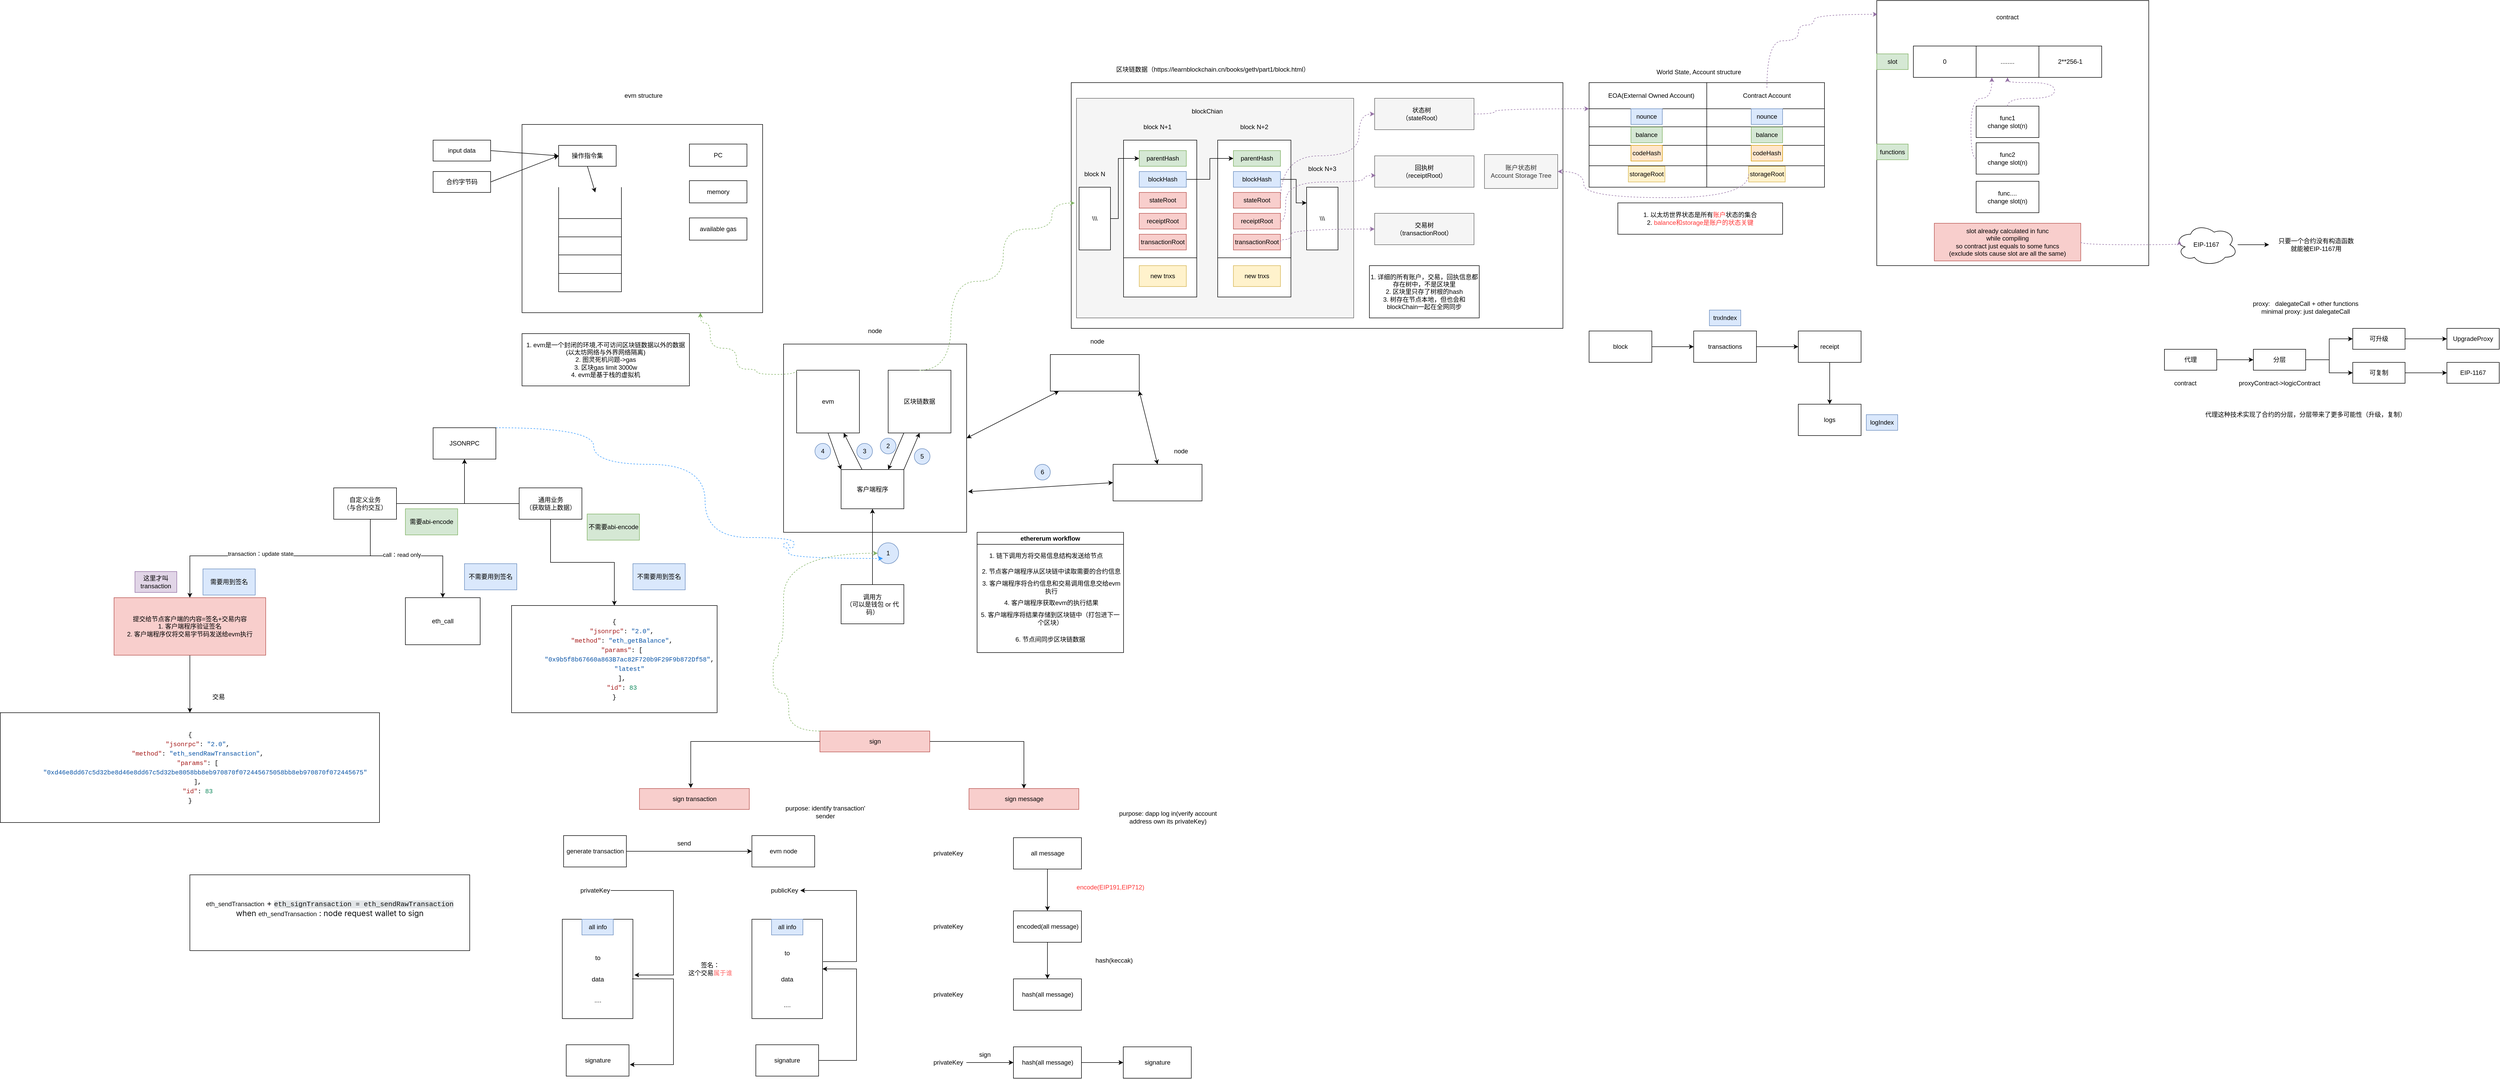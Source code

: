 <mxfile version="24.7.17">
  <diagram name="第 1 页" id="ZIKJRu48pLDxb10l1RiC">
    <mxGraphModel dx="2704" dy="1886" grid="1" gridSize="10" guides="1" tooltips="1" connect="1" arrows="1" fold="1" page="1" pageScale="1" pageWidth="827" pageHeight="1169" math="0" shadow="0">
      <root>
        <mxCell id="0" />
        <mxCell id="1" parent="0" />
        <mxCell id="VW2L2mz2OAnhj1RZ-I4j-17" value="" style="rounded=0;whiteSpace=wrap;html=1;" parent="1" vertex="1">
          <mxGeometry x="-413" y="1250" width="135" height="190" as="geometry" />
        </mxCell>
        <mxCell id="fptTHiW4tIRju2CYhG-I-45" value="" style="rounded=0;whiteSpace=wrap;html=1;" parent="1" vertex="1">
          <mxGeometry x="-490" y="-270" width="460" height="360" as="geometry" />
        </mxCell>
        <mxCell id="u2NYQz7fPt760Bf2LZsO-53" value="" style="rounded=0;whiteSpace=wrap;html=1;" parent="1" vertex="1">
          <mxGeometry x="560" y="-350" width="940" height="470" as="geometry" />
        </mxCell>
        <mxCell id="u2NYQz7fPt760Bf2LZsO-80" value="" style="rounded=0;whiteSpace=wrap;html=1;fillColor=#f5f5f5;fontColor=#333333;strokeColor=#666666;" parent="1" vertex="1">
          <mxGeometry x="1140" y="-100" width="190" height="60" as="geometry" />
        </mxCell>
        <mxCell id="u2NYQz7fPt760Bf2LZsO-77" value="" style="rounded=0;whiteSpace=wrap;html=1;fillColor=#f5f5f5;fontColor=#333333;strokeColor=#666666;" parent="1" vertex="1">
          <mxGeometry x="1140" y="-320" width="190" height="60" as="geometry" />
        </mxCell>
        <mxCell id="u2NYQz7fPt760Bf2LZsO-72" value="" style="rounded=0;whiteSpace=wrap;html=1;fillColor=#f5f5f5;fontColor=#333333;strokeColor=#666666;" parent="1" vertex="1">
          <mxGeometry x="570" y="-320" width="530" height="420" as="geometry" />
        </mxCell>
        <mxCell id="u2NYQz7fPt760Bf2LZsO-1" value="" style="rounded=0;whiteSpace=wrap;html=1;" parent="1" vertex="1">
          <mxGeometry x="10" y="150" width="350" height="360" as="geometry" />
        </mxCell>
        <mxCell id="u2NYQz7fPt760Bf2LZsO-2" value="" style="rounded=0;whiteSpace=wrap;html=1;" parent="1" vertex="1">
          <mxGeometry x="520" y="170" width="170" height="70" as="geometry" />
        </mxCell>
        <mxCell id="u2NYQz7fPt760Bf2LZsO-3" value="" style="endArrow=classic;startArrow=classic;html=1;rounded=0;exitX=1;exitY=0.5;exitDx=0;exitDy=0;" parent="1" source="u2NYQz7fPt760Bf2LZsO-1" target="u2NYQz7fPt760Bf2LZsO-2" edge="1">
          <mxGeometry width="50" height="50" relative="1" as="geometry">
            <mxPoint x="410" y="310" as="sourcePoint" />
            <mxPoint x="460" y="260" as="targetPoint" />
          </mxGeometry>
        </mxCell>
        <mxCell id="u2NYQz7fPt760Bf2LZsO-4" value="node" style="text;html=1;align=center;verticalAlign=middle;whiteSpace=wrap;rounded=0;" parent="1" vertex="1">
          <mxGeometry x="155" y="110" width="60" height="30" as="geometry" />
        </mxCell>
        <mxCell id="u2NYQz7fPt760Bf2LZsO-5" value="node" style="text;html=1;align=center;verticalAlign=middle;whiteSpace=wrap;rounded=0;" parent="1" vertex="1">
          <mxGeometry x="580" y="130" width="60" height="30" as="geometry" />
        </mxCell>
        <mxCell id="u2NYQz7fPt760Bf2LZsO-6" value="" style="rounded=0;whiteSpace=wrap;html=1;" parent="1" vertex="1">
          <mxGeometry x="640" y="380" width="170" height="70" as="geometry" />
        </mxCell>
        <mxCell id="u2NYQz7fPt760Bf2LZsO-9" value="" style="endArrow=classic;startArrow=classic;html=1;rounded=0;entryX=1;entryY=1;entryDx=0;entryDy=0;exitX=0.5;exitY=0;exitDx=0;exitDy=0;" parent="1" source="u2NYQz7fPt760Bf2LZsO-6" target="u2NYQz7fPt760Bf2LZsO-2" edge="1">
          <mxGeometry width="50" height="50" relative="1" as="geometry">
            <mxPoint x="530" y="360" as="sourcePoint" />
            <mxPoint x="580" y="310" as="targetPoint" />
          </mxGeometry>
        </mxCell>
        <mxCell id="u2NYQz7fPt760Bf2LZsO-10" value="" style="endArrow=classic;startArrow=classic;html=1;rounded=0;entryX=0;entryY=0.5;entryDx=0;entryDy=0;exitX=1.008;exitY=0.784;exitDx=0;exitDy=0;exitPerimeter=0;" parent="1" source="u2NYQz7fPt760Bf2LZsO-1" target="u2NYQz7fPt760Bf2LZsO-6" edge="1">
          <mxGeometry width="50" height="50" relative="1" as="geometry">
            <mxPoint x="540" y="370" as="sourcePoint" />
            <mxPoint x="590" y="320" as="targetPoint" />
          </mxGeometry>
        </mxCell>
        <mxCell id="u2NYQz7fPt760Bf2LZsO-11" value="node" style="text;html=1;align=center;verticalAlign=middle;whiteSpace=wrap;rounded=0;" parent="1" vertex="1">
          <mxGeometry x="740" y="340" width="60" height="30" as="geometry" />
        </mxCell>
        <mxCell id="u2NYQz7fPt760Bf2LZsO-12" value="evm" style="rounded=0;whiteSpace=wrap;html=1;" parent="1" vertex="1">
          <mxGeometry x="35" y="200" width="120" height="120" as="geometry" />
        </mxCell>
        <mxCell id="u2NYQz7fPt760Bf2LZsO-13" value="区块链数据" style="rounded=0;whiteSpace=wrap;html=1;" parent="1" vertex="1">
          <mxGeometry x="210" y="200" width="120" height="120" as="geometry" />
        </mxCell>
        <mxCell id="u2NYQz7fPt760Bf2LZsO-20" value="客户端程序" style="rounded=0;whiteSpace=wrap;html=1;" parent="1" vertex="1">
          <mxGeometry x="120" y="390" width="120" height="75" as="geometry" />
        </mxCell>
        <mxCell id="u2NYQz7fPt760Bf2LZsO-22" style="edgeStyle=orthogonalEdgeStyle;rounded=0;orthogonalLoop=1;jettySize=auto;html=1;entryX=0.5;entryY=1;entryDx=0;entryDy=0;" parent="1" source="u2NYQz7fPt760Bf2LZsO-21" target="u2NYQz7fPt760Bf2LZsO-20" edge="1">
          <mxGeometry relative="1" as="geometry" />
        </mxCell>
        <mxCell id="u2NYQz7fPt760Bf2LZsO-21" value="调用方&lt;div&gt;（可以是钱包 or 代码）&lt;/div&gt;" style="rounded=0;whiteSpace=wrap;html=1;" parent="1" vertex="1">
          <mxGeometry x="120" y="610" width="120" height="75" as="geometry" />
        </mxCell>
        <mxCell id="u2NYQz7fPt760Bf2LZsO-24" value="" style="endArrow=classic;html=1;rounded=0;exitX=1;exitY=0;exitDx=0;exitDy=0;entryX=0.5;entryY=1;entryDx=0;entryDy=0;" parent="1" source="u2NYQz7fPt760Bf2LZsO-20" target="u2NYQz7fPt760Bf2LZsO-13" edge="1">
          <mxGeometry width="50" height="50" relative="1" as="geometry">
            <mxPoint x="210" y="400" as="sourcePoint" />
            <mxPoint x="260" y="350" as="targetPoint" />
          </mxGeometry>
        </mxCell>
        <mxCell id="u2NYQz7fPt760Bf2LZsO-25" value="" style="endArrow=classic;html=1;rounded=0;exitX=0.25;exitY=1;exitDx=0;exitDy=0;entryX=0.75;entryY=0;entryDx=0;entryDy=0;" parent="1" source="u2NYQz7fPt760Bf2LZsO-13" target="u2NYQz7fPt760Bf2LZsO-20" edge="1">
          <mxGeometry width="50" height="50" relative="1" as="geometry">
            <mxPoint x="390" y="490" as="sourcePoint" />
            <mxPoint x="440" y="440" as="targetPoint" />
          </mxGeometry>
        </mxCell>
        <mxCell id="u2NYQz7fPt760Bf2LZsO-26" value="" style="endArrow=classic;html=1;rounded=0;entryX=0.75;entryY=1;entryDx=0;entryDy=0;" parent="1" target="u2NYQz7fPt760Bf2LZsO-12" edge="1">
          <mxGeometry width="50" height="50" relative="1" as="geometry">
            <mxPoint x="160" y="390" as="sourcePoint" />
            <mxPoint x="210" y="340" as="targetPoint" />
          </mxGeometry>
        </mxCell>
        <mxCell id="u2NYQz7fPt760Bf2LZsO-27" value="" style="endArrow=classic;html=1;rounded=0;exitX=0.5;exitY=1;exitDx=0;exitDy=0;entryX=0;entryY=0;entryDx=0;entryDy=0;" parent="1" source="u2NYQz7fPt760Bf2LZsO-12" target="u2NYQz7fPt760Bf2LZsO-20" edge="1">
          <mxGeometry width="50" height="50" relative="1" as="geometry">
            <mxPoint x="100" y="410" as="sourcePoint" />
            <mxPoint x="150" y="360" as="targetPoint" />
          </mxGeometry>
        </mxCell>
        <mxCell id="u2NYQz7fPt760Bf2LZsO-28" value="2" style="ellipse;whiteSpace=wrap;html=1;aspect=fixed;fillColor=#dae8fc;strokeColor=#6c8ebf;" parent="1" vertex="1">
          <mxGeometry x="195" y="330" width="30" height="30" as="geometry" />
        </mxCell>
        <mxCell id="u2NYQz7fPt760Bf2LZsO-29" value="&lt;span style=&quot;color: rgba(0, 0, 0, 0); font-family: monospace; font-size: 0px; text-align: start; text-wrap: nowrap;&quot;&gt;%3CmxGraphModel%3E%3Croot%3E%3CmxCell%20id%3D%220%22%2F%3E%3CmxCell%20id%3D%221%22%20parent%3D%220%22%2F%3E%3CmxCell%20id%3D%222%22%20value%3D%221%22%20style%3D%22ellipse%3BwhiteSpace%3Dwrap%3Bhtml%3D1%3Baspect%3Dfixed%3BfillColor%3D%23dae8fc%3BstrokeColor%3D%236c8ebf%3B%22%20vertex%3D%221%22%20parent%3D%221%22%3E%3CmxGeometry%20x%3D%22520%22%20y%3D%22490%22%20width%3D%2240%22%20height%3D%2240%22%20as%3D%22geometry%22%2F%3E%3C%2FmxCell%3E%3C%2Froot%3E%3C%2FmxGraphModel%3E&lt;/span&gt;3" style="ellipse;whiteSpace=wrap;html=1;aspect=fixed;fillColor=#dae8fc;strokeColor=#6c8ebf;" parent="1" vertex="1">
          <mxGeometry x="150" y="340" width="30" height="30" as="geometry" />
        </mxCell>
        <mxCell id="u2NYQz7fPt760Bf2LZsO-30" value="1" style="ellipse;whiteSpace=wrap;html=1;aspect=fixed;fillColor=#dae8fc;strokeColor=#6c8ebf;" parent="1" vertex="1">
          <mxGeometry x="190" y="530" width="40" height="40" as="geometry" />
        </mxCell>
        <mxCell id="u2NYQz7fPt760Bf2LZsO-34" value="4" style="ellipse;whiteSpace=wrap;html=1;aspect=fixed;fillColor=#dae8fc;strokeColor=#6c8ebf;" parent="1" vertex="1">
          <mxGeometry x="70" y="340" width="30" height="30" as="geometry" />
        </mxCell>
        <mxCell id="u2NYQz7fPt760Bf2LZsO-35" value="5" style="ellipse;whiteSpace=wrap;html=1;aspect=fixed;fillColor=#dae8fc;strokeColor=#6c8ebf;" parent="1" vertex="1">
          <mxGeometry x="260" y="350" width="30" height="30" as="geometry" />
        </mxCell>
        <mxCell id="u2NYQz7fPt760Bf2LZsO-36" value="6" style="ellipse;whiteSpace=wrap;html=1;aspect=fixed;fillColor=#dae8fc;strokeColor=#6c8ebf;" parent="1" vertex="1">
          <mxGeometry x="490" y="380" width="30" height="30" as="geometry" />
        </mxCell>
        <mxCell id="u2NYQz7fPt760Bf2LZsO-45" value="ethererum workflow" style="swimlane;whiteSpace=wrap;html=1;" parent="1" vertex="1">
          <mxGeometry x="380" y="510" width="280" height="230" as="geometry" />
        </mxCell>
        <mxCell id="u2NYQz7fPt760Bf2LZsO-47" value="1. 链下调用方将交易信息结构发送给节点" style="text;html=1;align=center;verticalAlign=middle;whiteSpace=wrap;rounded=0;" parent="u2NYQz7fPt760Bf2LZsO-45" vertex="1">
          <mxGeometry x="4" y="30" width="256" height="30" as="geometry" />
        </mxCell>
        <mxCell id="u2NYQz7fPt760Bf2LZsO-48" value="2. 节点客户端程序从区块链中读取需要的合约信息" style="text;html=1;align=center;verticalAlign=middle;whiteSpace=wrap;rounded=0;" parent="u2NYQz7fPt760Bf2LZsO-45" vertex="1">
          <mxGeometry x="4" y="60" width="276" height="30" as="geometry" />
        </mxCell>
        <mxCell id="u2NYQz7fPt760Bf2LZsO-49" value="3. 客户端程序将合约信息和交易调用信息交给evm执行" style="text;html=1;align=center;verticalAlign=middle;whiteSpace=wrap;rounded=0;" parent="u2NYQz7fPt760Bf2LZsO-45" vertex="1">
          <mxGeometry x="4" y="90" width="276" height="30" as="geometry" />
        </mxCell>
        <mxCell id="u2NYQz7fPt760Bf2LZsO-50" value="4. 客户端程序获取evm的执行结果" style="text;html=1;align=center;verticalAlign=middle;whiteSpace=wrap;rounded=0;" parent="u2NYQz7fPt760Bf2LZsO-45" vertex="1">
          <mxGeometry x="4" y="120" width="276" height="30" as="geometry" />
        </mxCell>
        <mxCell id="u2NYQz7fPt760Bf2LZsO-51" value="5. 客户端程序将结果存储到区块链中（打包进下一个区块）" style="text;html=1;align=center;verticalAlign=middle;whiteSpace=wrap;rounded=0;" parent="u2NYQz7fPt760Bf2LZsO-45" vertex="1">
          <mxGeometry x="2" y="150" width="276" height="30" as="geometry" />
        </mxCell>
        <mxCell id="u2NYQz7fPt760Bf2LZsO-52" value="6. 节点间同步区块链数据" style="text;html=1;align=center;verticalAlign=middle;whiteSpace=wrap;rounded=0;" parent="u2NYQz7fPt760Bf2LZsO-45" vertex="1">
          <mxGeometry x="2" y="190" width="276" height="30" as="geometry" />
        </mxCell>
        <mxCell id="u2NYQz7fPt760Bf2LZsO-57" value="" style="endArrow=classic;html=1;rounded=0;exitX=0.5;exitY=0;exitDx=0;exitDy=0;entryX=-0.006;entryY=0.477;entryDx=0;entryDy=0;entryPerimeter=0;dashed=1;fillColor=#d5e8d4;strokeColor=#82b366;edgeStyle=orthogonalEdgeStyle;curved=1;" parent="1" source="u2NYQz7fPt760Bf2LZsO-13" target="u2NYQz7fPt760Bf2LZsO-72" edge="1">
          <mxGeometry width="50" height="50" relative="1" as="geometry">
            <mxPoint x="290" y="590" as="sourcePoint" />
            <mxPoint x="340" y="540" as="targetPoint" />
            <Array as="points">
              <mxPoint x="330" y="200" />
              <mxPoint x="330" y="30" />
              <mxPoint x="430" y="30" />
              <mxPoint x="430" y="-70" />
              <mxPoint x="523" y="-70" />
              <mxPoint x="523" y="-120" />
            </Array>
          </mxGeometry>
        </mxCell>
        <mxCell id="u2NYQz7fPt760Bf2LZsO-58" value="&lt;span style=&quot;text-align: center;&quot;&gt;区块链数据（https://learnblockchain.cn/books/geth/part1/block.html）&lt;/span&gt;" style="text;strokeColor=none;fillColor=none;align=left;verticalAlign=middle;spacingLeft=4;spacingRight=4;overflow=hidden;points=[[0,0.5],[1,0.5]];portConstraint=eastwest;rotatable=0;whiteSpace=wrap;html=1;" parent="1" vertex="1">
          <mxGeometry x="640" y="-390" width="380" height="30" as="geometry" />
        </mxCell>
        <mxCell id="u2NYQz7fPt760Bf2LZsO-59" value="" style="rounded=0;whiteSpace=wrap;html=1;" parent="1" vertex="1">
          <mxGeometry x="660" y="-240" width="140" height="300" as="geometry" />
        </mxCell>
        <mxCell id="u2NYQz7fPt760Bf2LZsO-60" value="" style="rounded=0;whiteSpace=wrap;html=1;" parent="1" vertex="1">
          <mxGeometry x="840" y="-240" width="140" height="300" as="geometry" />
        </mxCell>
        <mxCell id="u2NYQz7fPt760Bf2LZsO-63" style="edgeStyle=orthogonalEdgeStyle;rounded=0;orthogonalLoop=1;jettySize=auto;html=1;entryX=0;entryY=0.5;entryDx=0;entryDy=0;" parent="1" source="u2NYQz7fPt760Bf2LZsO-61" target="u2NYQz7fPt760Bf2LZsO-84" edge="1">
          <mxGeometry relative="1" as="geometry">
            <Array as="points">
              <mxPoint x="650" y="-90" />
              <mxPoint x="650" y="-205" />
            </Array>
          </mxGeometry>
        </mxCell>
        <mxCell id="u2NYQz7fPt760Bf2LZsO-61" value="\\\\\" style="rounded=0;whiteSpace=wrap;html=1;" parent="1" vertex="1">
          <mxGeometry x="575" y="-150" width="60" height="120" as="geometry" />
        </mxCell>
        <mxCell id="u2NYQz7fPt760Bf2LZsO-62" value="\\\\\" style="rounded=0;whiteSpace=wrap;html=1;" parent="1" vertex="1">
          <mxGeometry x="1010" y="-150" width="60" height="120" as="geometry" />
        </mxCell>
        <mxCell id="u2NYQz7fPt760Bf2LZsO-67" value="block N" style="text;html=1;align=center;verticalAlign=middle;whiteSpace=wrap;rounded=0;" parent="1" vertex="1">
          <mxGeometry x="575" y="-190" width="60" height="30" as="geometry" />
        </mxCell>
        <mxCell id="u2NYQz7fPt760Bf2LZsO-68" value="block N+1" style="text;html=1;align=center;verticalAlign=middle;whiteSpace=wrap;rounded=0;" parent="1" vertex="1">
          <mxGeometry x="695" y="-280" width="60" height="30" as="geometry" />
        </mxCell>
        <mxCell id="u2NYQz7fPt760Bf2LZsO-69" value="block N+2" style="text;html=1;align=center;verticalAlign=middle;whiteSpace=wrap;rounded=0;" parent="1" vertex="1">
          <mxGeometry x="880" y="-280" width="60" height="30" as="geometry" />
        </mxCell>
        <mxCell id="u2NYQz7fPt760Bf2LZsO-70" value="block N+3" style="text;html=1;align=center;verticalAlign=middle;whiteSpace=wrap;rounded=0;" parent="1" vertex="1">
          <mxGeometry x="1010" y="-200" width="60" height="30" as="geometry" />
        </mxCell>
        <mxCell id="u2NYQz7fPt760Bf2LZsO-73" value="blockChian" style="text;html=1;align=center;verticalAlign=middle;whiteSpace=wrap;rounded=0;" parent="1" vertex="1">
          <mxGeometry x="790" y="-310" width="60" height="30" as="geometry" />
        </mxCell>
        <mxCell id="u2NYQz7fPt760Bf2LZsO-74" value="状态树（stateRoot）" style="text;html=1;align=center;verticalAlign=middle;whiteSpace=wrap;rounded=0;" parent="1" vertex="1">
          <mxGeometry x="1180" y="-305" width="100" height="30" as="geometry" />
        </mxCell>
        <mxCell id="u2NYQz7fPt760Bf2LZsO-78" value="" style="rounded=0;whiteSpace=wrap;html=1;fillColor=#f5f5f5;fontColor=#333333;strokeColor=#666666;" parent="1" vertex="1">
          <mxGeometry x="1140" y="-210" width="190" height="60" as="geometry" />
        </mxCell>
        <mxCell id="u2NYQz7fPt760Bf2LZsO-79" value="交易树（transactionRoot）" style="text;html=1;align=center;verticalAlign=middle;whiteSpace=wrap;rounded=0;" parent="1" vertex="1">
          <mxGeometry x="1185" y="-85" width="100" height="30" as="geometry" />
        </mxCell>
        <mxCell id="u2NYQz7fPt760Bf2LZsO-81" value="回执树（receiptRoot）" style="text;html=1;align=center;verticalAlign=middle;whiteSpace=wrap;rounded=0;" parent="1" vertex="1">
          <mxGeometry x="1185" y="-195" width="100" height="30" as="geometry" />
        </mxCell>
        <mxCell id="u2NYQz7fPt760Bf2LZsO-84" value="parentHash" style="text;html=1;align=center;verticalAlign=middle;whiteSpace=wrap;rounded=0;fillColor=#d5e8d4;strokeColor=#82b366;" parent="1" vertex="1">
          <mxGeometry x="690" y="-220" width="90" height="30" as="geometry" />
        </mxCell>
        <mxCell id="u2NYQz7fPt760Bf2LZsO-89" style="edgeStyle=orthogonalEdgeStyle;rounded=0;orthogonalLoop=1;jettySize=auto;html=1;entryX=0;entryY=0.5;entryDx=0;entryDy=0;" parent="1" source="u2NYQz7fPt760Bf2LZsO-86" target="u2NYQz7fPt760Bf2LZsO-87" edge="1">
          <mxGeometry relative="1" as="geometry" />
        </mxCell>
        <mxCell id="u2NYQz7fPt760Bf2LZsO-86" value="blockHash" style="text;html=1;align=center;verticalAlign=middle;whiteSpace=wrap;rounded=0;fillColor=#dae8fc;strokeColor=#6c8ebf;" parent="1" vertex="1">
          <mxGeometry x="690" y="-180" width="90" height="30" as="geometry" />
        </mxCell>
        <mxCell id="u2NYQz7fPt760Bf2LZsO-87" value="parentHash" style="text;html=1;align=center;verticalAlign=middle;whiteSpace=wrap;rounded=0;fillColor=#d5e8d4;strokeColor=#82b366;" parent="1" vertex="1">
          <mxGeometry x="870" y="-220" width="90" height="30" as="geometry" />
        </mxCell>
        <mxCell id="u2NYQz7fPt760Bf2LZsO-90" style="edgeStyle=orthogonalEdgeStyle;rounded=0;orthogonalLoop=1;jettySize=auto;html=1;entryX=0;entryY=0.25;entryDx=0;entryDy=0;" parent="1" source="u2NYQz7fPt760Bf2LZsO-88" target="u2NYQz7fPt760Bf2LZsO-62" edge="1">
          <mxGeometry relative="1" as="geometry">
            <Array as="points">
              <mxPoint x="990" y="-165" />
              <mxPoint x="990" y="-120" />
            </Array>
          </mxGeometry>
        </mxCell>
        <mxCell id="u2NYQz7fPt760Bf2LZsO-88" value="blockHash" style="text;html=1;align=center;verticalAlign=middle;whiteSpace=wrap;rounded=0;fillColor=#dae8fc;strokeColor=#6c8ebf;" parent="1" vertex="1">
          <mxGeometry x="870" y="-180" width="90" height="30" as="geometry" />
        </mxCell>
        <mxCell id="u2NYQz7fPt760Bf2LZsO-91" value="" style="endArrow=none;html=1;rounded=0;exitX=0;exitY=0.75;exitDx=0;exitDy=0;entryX=1;entryY=0.75;entryDx=0;entryDy=0;" parent="1" source="u2NYQz7fPt760Bf2LZsO-59" target="u2NYQz7fPt760Bf2LZsO-59" edge="1">
          <mxGeometry width="50" height="50" relative="1" as="geometry">
            <mxPoint x="720" y="40" as="sourcePoint" />
            <mxPoint x="770" y="-10" as="targetPoint" />
          </mxGeometry>
        </mxCell>
        <mxCell id="u2NYQz7fPt760Bf2LZsO-92" value="" style="endArrow=none;html=1;rounded=0;exitX=0;exitY=0.75;exitDx=0;exitDy=0;entryX=1;entryY=0.75;entryDx=0;entryDy=0;" parent="1" source="u2NYQz7fPt760Bf2LZsO-60" target="u2NYQz7fPt760Bf2LZsO-60" edge="1">
          <mxGeometry width="50" height="50" relative="1" as="geometry">
            <mxPoint x="920" y="10" as="sourcePoint" />
            <mxPoint x="970" y="-40" as="targetPoint" />
          </mxGeometry>
        </mxCell>
        <mxCell id="u2NYQz7fPt760Bf2LZsO-93" value="stateRoot" style="text;html=1;align=center;verticalAlign=middle;whiteSpace=wrap;rounded=0;fillColor=#f8cecc;strokeColor=#b85450;" parent="1" vertex="1">
          <mxGeometry x="690" y="-140" width="90" height="30" as="geometry" />
        </mxCell>
        <mxCell id="u2NYQz7fPt760Bf2LZsO-94" value="receiptRoot" style="text;html=1;align=center;verticalAlign=middle;whiteSpace=wrap;rounded=0;fillColor=#f8cecc;strokeColor=#b85450;" parent="1" vertex="1">
          <mxGeometry x="690" y="-100" width="90" height="30" as="geometry" />
        </mxCell>
        <mxCell id="u2NYQz7fPt760Bf2LZsO-95" value="transactionRoot" style="text;html=1;align=center;verticalAlign=middle;whiteSpace=wrap;rounded=0;fillColor=#f8cecc;strokeColor=#b85450;" parent="1" vertex="1">
          <mxGeometry x="690" y="-60" width="90" height="30" as="geometry" />
        </mxCell>
        <mxCell id="u2NYQz7fPt760Bf2LZsO-96" value="stateRoot" style="text;html=1;align=center;verticalAlign=middle;whiteSpace=wrap;rounded=0;fillColor=#f8cecc;strokeColor=#b85450;" parent="1" vertex="1">
          <mxGeometry x="870" y="-140" width="90" height="30" as="geometry" />
        </mxCell>
        <mxCell id="u2NYQz7fPt760Bf2LZsO-97" value="receiptRoot" style="text;html=1;align=center;verticalAlign=middle;whiteSpace=wrap;rounded=0;fillColor=#f8cecc;strokeColor=#b85450;" parent="1" vertex="1">
          <mxGeometry x="870" y="-100" width="90" height="30" as="geometry" />
        </mxCell>
        <mxCell id="u2NYQz7fPt760Bf2LZsO-98" value="transactionRoot" style="text;html=1;align=center;verticalAlign=middle;whiteSpace=wrap;rounded=0;fillColor=#f8cecc;strokeColor=#b85450;" parent="1" vertex="1">
          <mxGeometry x="870" y="-60" width="90" height="30" as="geometry" />
        </mxCell>
        <mxCell id="u2NYQz7fPt760Bf2LZsO-99" value="" style="endArrow=classic;html=1;rounded=0;exitX=1;exitY=0.5;exitDx=0;exitDy=0;entryX=0;entryY=0.5;entryDx=0;entryDy=0;dashed=1;fillColor=#e1d5e7;strokeColor=#9673a6;edgeStyle=orthogonalEdgeStyle;curved=1;" parent="1" source="u2NYQz7fPt760Bf2LZsO-96" target="u2NYQz7fPt760Bf2LZsO-77" edge="1">
          <mxGeometry width="50" height="50" relative="1" as="geometry">
            <mxPoint x="1140" y="20" as="sourcePoint" />
            <mxPoint x="1190" y="-30" as="targetPoint" />
            <Array as="points">
              <mxPoint x="960" y="-210" />
              <mxPoint x="1110" y="-210" />
              <mxPoint x="1110" y="-290" />
            </Array>
          </mxGeometry>
        </mxCell>
        <mxCell id="u2NYQz7fPt760Bf2LZsO-100" value="" style="endArrow=classic;html=1;rounded=0;exitX=1;exitY=0.5;exitDx=0;exitDy=0;entryX=0.011;entryY=0.625;entryDx=0;entryDy=0;dashed=1;fillColor=#e1d5e7;strokeColor=#9673a6;edgeStyle=orthogonalEdgeStyle;curved=1;entryPerimeter=0;" parent="1" source="u2NYQz7fPt760Bf2LZsO-97" target="u2NYQz7fPt760Bf2LZsO-78" edge="1">
          <mxGeometry width="50" height="50" relative="1" as="geometry">
            <mxPoint x="970" y="-85" as="sourcePoint" />
            <mxPoint x="1150" y="-250" as="targetPoint" />
            <Array as="points">
              <mxPoint x="970" y="-85" />
              <mxPoint x="970" y="-160" />
              <mxPoint x="1120" y="-160" />
              <mxPoint x="1120" y="-172" />
            </Array>
          </mxGeometry>
        </mxCell>
        <mxCell id="u2NYQz7fPt760Bf2LZsO-101" value="" style="endArrow=classic;html=1;rounded=0;exitX=1;exitY=0.5;exitDx=0;exitDy=0;entryX=0;entryY=0.5;entryDx=0;entryDy=0;dashed=1;fillColor=#e1d5e7;strokeColor=#9673a6;edgeStyle=orthogonalEdgeStyle;curved=1;" parent="1" source="u2NYQz7fPt760Bf2LZsO-98" target="u2NYQz7fPt760Bf2LZsO-80" edge="1">
          <mxGeometry width="50" height="50" relative="1" as="geometry">
            <mxPoint x="970" y="-30" as="sourcePoint" />
            <mxPoint x="1152" y="-117" as="targetPoint" />
            <Array as="points">
              <mxPoint x="960" y="-50" />
              <mxPoint x="980" y="-50" />
              <mxPoint x="980" y="-70" />
            </Array>
          </mxGeometry>
        </mxCell>
        <mxCell id="u2NYQz7fPt760Bf2LZsO-102" value="1. 详细的所有账户，交易，回执信息都存在树中，不是区块里&lt;div&gt;2. 区块里只存了树根的hash&lt;/div&gt;&lt;div&gt;3. 树存在节点本地，但也会和blockChain一起在全网同步&lt;/div&gt;" style="rounded=0;whiteSpace=wrap;html=1;" parent="1" vertex="1">
          <mxGeometry x="1130" width="210" height="100" as="geometry" />
        </mxCell>
        <mxCell id="u2NYQz7fPt760Bf2LZsO-103" value="new tnxs" style="rounded=0;whiteSpace=wrap;html=1;fillColor=#fff2cc;strokeColor=#d6b656;" parent="1" vertex="1">
          <mxGeometry x="690" width="90" height="40" as="geometry" />
        </mxCell>
        <mxCell id="u2NYQz7fPt760Bf2LZsO-104" value="new tnxs" style="rounded=0;whiteSpace=wrap;html=1;fillColor=#fff2cc;strokeColor=#d6b656;" parent="1" vertex="1">
          <mxGeometry x="870" width="90" height="40" as="geometry" />
        </mxCell>
        <mxCell id="fptTHiW4tIRju2CYhG-I-1" value="" style="rounded=0;whiteSpace=wrap;html=1;" parent="1" vertex="1">
          <mxGeometry x="1550" y="-350" width="450" height="200" as="geometry" />
        </mxCell>
        <mxCell id="fptTHiW4tIRju2CYhG-I-6" value="" style="endArrow=none;html=1;rounded=0;entryX=0.5;entryY=0;entryDx=0;entryDy=0;exitX=0.5;exitY=1;exitDx=0;exitDy=0;" parent="1" source="fptTHiW4tIRju2CYhG-I-1" target="fptTHiW4tIRju2CYhG-I-1" edge="1">
          <mxGeometry width="50" height="50" relative="1" as="geometry">
            <mxPoint x="1810" y="-70" as="sourcePoint" />
            <mxPoint x="1860" y="-120" as="targetPoint" />
          </mxGeometry>
        </mxCell>
        <mxCell id="fptTHiW4tIRju2CYhG-I-7" value="" style="endArrow=classic;html=1;rounded=0;exitX=1;exitY=0.5;exitDx=0;exitDy=0;entryX=0;entryY=0.25;entryDx=0;entryDy=0;dashed=1;fillColor=#e1d5e7;strokeColor=#9673a6;edgeStyle=orthogonalEdgeStyle;curved=1;" parent="1" source="u2NYQz7fPt760Bf2LZsO-77" target="fptTHiW4tIRju2CYhG-I-1" edge="1">
          <mxGeometry width="50" height="50" relative="1" as="geometry">
            <mxPoint x="1370" y="-150" as="sourcePoint" />
            <mxPoint x="1550" y="-315" as="targetPoint" />
            <Array as="points">
              <mxPoint x="1370" y="-290" />
              <mxPoint x="1370" y="-300" />
            </Array>
          </mxGeometry>
        </mxCell>
        <mxCell id="fptTHiW4tIRju2CYhG-I-8" value="EOA(External Owned Account)" style="text;html=1;align=center;verticalAlign=middle;whiteSpace=wrap;rounded=0;" parent="1" vertex="1">
          <mxGeometry x="1584" y="-340" width="170" height="30" as="geometry" />
        </mxCell>
        <mxCell id="fptTHiW4tIRju2CYhG-I-9" value="Contract Account" style="text;html=1;align=center;verticalAlign=middle;whiteSpace=wrap;rounded=0;" parent="1" vertex="1">
          <mxGeometry x="1830" y="-340" width="120" height="30" as="geometry" />
        </mxCell>
        <mxCell id="fptTHiW4tIRju2CYhG-I-10" value="" style="endArrow=none;html=1;rounded=0;exitX=0;exitY=0.25;exitDx=0;exitDy=0;entryX=1;entryY=0.25;entryDx=0;entryDy=0;" parent="1" source="fptTHiW4tIRju2CYhG-I-1" target="fptTHiW4tIRju2CYhG-I-1" edge="1">
          <mxGeometry width="50" height="50" relative="1" as="geometry">
            <mxPoint x="1690" y="-80" as="sourcePoint" />
            <mxPoint x="1740" y="-130" as="targetPoint" />
          </mxGeometry>
        </mxCell>
        <mxCell id="fptTHiW4tIRju2CYhG-I-11" value="" style="endArrow=none;html=1;rounded=0;exitX=0;exitY=0.25;exitDx=0;exitDy=0;entryX=1;entryY=0.25;entryDx=0;entryDy=0;" parent="1" edge="1">
          <mxGeometry width="50" height="50" relative="1" as="geometry">
            <mxPoint x="1550" y="-230" as="sourcePoint" />
            <mxPoint x="2000" y="-230" as="targetPoint" />
          </mxGeometry>
        </mxCell>
        <mxCell id="fptTHiW4tIRju2CYhG-I-12" value="" style="endArrow=none;html=1;rounded=0;exitX=0;exitY=0.25;exitDx=0;exitDy=0;entryX=1;entryY=0.25;entryDx=0;entryDy=0;" parent="1" edge="1">
          <mxGeometry width="50" height="50" relative="1" as="geometry">
            <mxPoint x="1550" y="-265.5" as="sourcePoint" />
            <mxPoint x="2000" y="-265.5" as="targetPoint" />
          </mxGeometry>
        </mxCell>
        <mxCell id="fptTHiW4tIRju2CYhG-I-13" value="" style="endArrow=none;html=1;rounded=0;exitX=0;exitY=0.25;exitDx=0;exitDy=0;entryX=1;entryY=0.25;entryDx=0;entryDy=0;" parent="1" edge="1">
          <mxGeometry width="50" height="50" relative="1" as="geometry">
            <mxPoint x="1550" y="-191" as="sourcePoint" />
            <mxPoint x="2000" y="-191" as="targetPoint" />
          </mxGeometry>
        </mxCell>
        <mxCell id="fptTHiW4tIRju2CYhG-I-14" value="nounce" style="text;html=1;align=center;verticalAlign=middle;whiteSpace=wrap;rounded=0;fillColor=#dae8fc;strokeColor=#6c8ebf;" parent="1" vertex="1">
          <mxGeometry x="1630" y="-300" width="60" height="30" as="geometry" />
        </mxCell>
        <mxCell id="fptTHiW4tIRju2CYhG-I-15" value="balance" style="text;html=1;align=center;verticalAlign=middle;whiteSpace=wrap;rounded=0;fillColor=#d5e8d4;strokeColor=#82b366;" parent="1" vertex="1">
          <mxGeometry x="1630" y="-265" width="60" height="30" as="geometry" />
        </mxCell>
        <mxCell id="fptTHiW4tIRju2CYhG-I-16" value="codeHash" style="text;html=1;align=center;verticalAlign=middle;whiteSpace=wrap;rounded=0;fillColor=#ffe6cc;strokeColor=#d79b00;" parent="1" vertex="1">
          <mxGeometry x="1630" y="-230" width="60" height="30" as="geometry" />
        </mxCell>
        <mxCell id="fptTHiW4tIRju2CYhG-I-17" value="storageRoot" style="text;html=1;align=center;verticalAlign=middle;whiteSpace=wrap;rounded=0;fillColor=#fff2cc;strokeColor=#d6b656;" parent="1" vertex="1">
          <mxGeometry x="1625" y="-190" width="70" height="30" as="geometry" />
        </mxCell>
        <mxCell id="fptTHiW4tIRju2CYhG-I-18" value="nounce" style="text;html=1;align=center;verticalAlign=middle;whiteSpace=wrap;rounded=0;fillColor=#dae8fc;strokeColor=#6c8ebf;" parent="1" vertex="1">
          <mxGeometry x="1860" y="-300" width="60" height="30" as="geometry" />
        </mxCell>
        <mxCell id="fptTHiW4tIRju2CYhG-I-19" value="balance" style="text;html=1;align=center;verticalAlign=middle;whiteSpace=wrap;rounded=0;fillColor=#d5e8d4;strokeColor=#82b366;" parent="1" vertex="1">
          <mxGeometry x="1860" y="-265" width="60" height="30" as="geometry" />
        </mxCell>
        <mxCell id="fptTHiW4tIRju2CYhG-I-20" value="codeHash" style="text;html=1;align=center;verticalAlign=middle;whiteSpace=wrap;rounded=0;fillColor=#ffe6cc;strokeColor=#d79b00;" parent="1" vertex="1">
          <mxGeometry x="1860" y="-230" width="60" height="30" as="geometry" />
        </mxCell>
        <mxCell id="fptTHiW4tIRju2CYhG-I-21" value="storageRoot" style="text;html=1;align=center;verticalAlign=middle;whiteSpace=wrap;rounded=0;fillColor=#fff2cc;strokeColor=#d6b656;" parent="1" vertex="1">
          <mxGeometry x="1855" y="-190" width="70" height="30" as="geometry" />
        </mxCell>
        <mxCell id="fptTHiW4tIRju2CYhG-I-22" value="1. 以太坊世界状态是所有&lt;font color=&quot;#ff3333&quot;&gt;账户&lt;/font&gt;状态的集合&lt;div&gt;2. &lt;font color=&quot;#ff3333&quot;&gt;balance和storage是账户的状态关键&lt;/font&gt;&lt;/div&gt;" style="rounded=0;whiteSpace=wrap;html=1;" parent="1" vertex="1">
          <mxGeometry x="1605" y="-120" width="315" height="60" as="geometry" />
        </mxCell>
        <mxCell id="fptTHiW4tIRju2CYhG-I-23" value="&lt;div style=&quot;text-align: center;&quot;&gt;&lt;span style=&quot;background-color: initial;&quot;&gt;World State, Account structure&lt;/span&gt;&lt;/div&gt;" style="text;strokeColor=none;fillColor=none;align=left;verticalAlign=middle;spacingLeft=4;spacingRight=4;overflow=hidden;points=[[0,0.5],[1,0.5]];portConstraint=eastwest;rotatable=0;whiteSpace=wrap;html=1;" parent="1" vertex="1">
          <mxGeometry x="1672.5" y="-380" width="180" height="20" as="geometry" />
        </mxCell>
        <mxCell id="fptTHiW4tIRju2CYhG-I-25" value="" style="endArrow=classic;html=1;rounded=0;exitX=0;exitY=0;exitDx=0;exitDy=0;dashed=1;fillColor=#d5e8d4;strokeColor=#82b366;edgeStyle=orthogonalEdgeStyle;curved=1;" parent="1" source="u2NYQz7fPt760Bf2LZsO-12" edge="1">
          <mxGeometry width="50" height="50" relative="1" as="geometry">
            <mxPoint x="-5.76" y="207.66" as="sourcePoint" />
            <mxPoint x="-149" y="90" as="targetPoint" />
            <Array as="points">
              <mxPoint x="35" y="208" />
              <mxPoint x="-41" y="208" />
              <mxPoint x="-41" y="198" />
              <mxPoint x="-80" y="198" />
              <mxPoint x="-80" y="158" />
              <mxPoint x="-130" y="158" />
              <mxPoint x="-130" y="110" />
              <mxPoint x="-149" y="110" />
            </Array>
          </mxGeometry>
        </mxCell>
        <mxCell id="fptTHiW4tIRju2CYhG-I-26" value="&lt;span style=&quot;text-align: center;&quot;&gt;evm structure&lt;/span&gt;" style="text;strokeColor=none;fillColor=none;align=left;verticalAlign=middle;spacingLeft=4;spacingRight=4;overflow=hidden;points=[[0,0.5],[1,0.5]];portConstraint=eastwest;rotatable=0;whiteSpace=wrap;html=1;" parent="1" vertex="1">
          <mxGeometry x="-300" y="-340" width="90" height="30" as="geometry" />
        </mxCell>
        <mxCell id="fptTHiW4tIRju2CYhG-I-27" value="1. evm是一个封闭的环境,不可访问区块链数据以外的数据(以太坊网络与外界网络隔离&lt;span style=&quot;background-color: initial;&quot;&gt;)&lt;/span&gt;&lt;div&gt;&lt;span style=&quot;background-color: initial;&quot;&gt;2. 图灵死机问题-&amp;gt;gas&lt;/span&gt;&lt;/div&gt;&lt;div&gt;&lt;span style=&quot;background-color: initial;&quot;&gt;3. 区块gas limit 3000w&lt;/span&gt;&lt;/div&gt;&lt;div&gt;&lt;span style=&quot;background-color: initial;&quot;&gt;4. evm是基于栈的虚拟机&lt;/span&gt;&lt;/div&gt;" style="rounded=0;whiteSpace=wrap;html=1;" parent="1" vertex="1">
          <mxGeometry x="-490" y="130" width="320" height="100" as="geometry" />
        </mxCell>
        <mxCell id="fptTHiW4tIRju2CYhG-I-28" value="input data" style="rounded=0;whiteSpace=wrap;html=1;" parent="1" vertex="1">
          <mxGeometry x="-660" y="-240" width="110" height="40" as="geometry" />
        </mxCell>
        <mxCell id="fptTHiW4tIRju2CYhG-I-29" value="合约字节码" style="rounded=0;whiteSpace=wrap;html=1;" parent="1" vertex="1">
          <mxGeometry x="-660" y="-180" width="110" height="40" as="geometry" />
        </mxCell>
        <mxCell id="fptTHiW4tIRju2CYhG-I-30" value="操作指令集" style="rounded=0;whiteSpace=wrap;html=1;" parent="1" vertex="1">
          <mxGeometry x="-420" y="-230" width="110" height="40" as="geometry" />
        </mxCell>
        <mxCell id="fptTHiW4tIRju2CYhG-I-31" value="" style="endArrow=classic;html=1;rounded=0;exitX=1;exitY=0.5;exitDx=0;exitDy=0;entryX=0;entryY=0.5;entryDx=0;entryDy=0;" parent="1" source="fptTHiW4tIRju2CYhG-I-29" target="fptTHiW4tIRju2CYhG-I-30" edge="1">
          <mxGeometry width="50" height="50" relative="1" as="geometry">
            <mxPoint x="-520" y="-140" as="sourcePoint" />
            <mxPoint x="-470" y="-190" as="targetPoint" />
          </mxGeometry>
        </mxCell>
        <mxCell id="fptTHiW4tIRju2CYhG-I-32" value="" style="endArrow=classic;html=1;rounded=0;exitX=1;exitY=0.5;exitDx=0;exitDy=0;entryX=0;entryY=0.5;entryDx=0;entryDy=0;" parent="1" source="fptTHiW4tIRju2CYhG-I-28" target="fptTHiW4tIRju2CYhG-I-30" edge="1">
          <mxGeometry width="50" height="50" relative="1" as="geometry">
            <mxPoint x="-430" y="-130" as="sourcePoint" />
            <mxPoint x="-380" y="-180" as="targetPoint" />
          </mxGeometry>
        </mxCell>
        <mxCell id="fptTHiW4tIRju2CYhG-I-33" value="" style="rounded=0;whiteSpace=wrap;html=1;" parent="1" vertex="1">
          <mxGeometry x="-420" y="-90" width="120" height="140" as="geometry" />
        </mxCell>
        <mxCell id="fptTHiW4tIRju2CYhG-I-34" value="" style="endArrow=none;html=1;rounded=0;exitX=0;exitY=0.75;exitDx=0;exitDy=0;entryX=1;entryY=0.75;entryDx=0;entryDy=0;" parent="1" source="fptTHiW4tIRju2CYhG-I-33" target="fptTHiW4tIRju2CYhG-I-33" edge="1">
          <mxGeometry width="50" height="50" relative="1" as="geometry">
            <mxPoint x="-380" y="10" as="sourcePoint" />
            <mxPoint x="-330" y="-40" as="targetPoint" />
          </mxGeometry>
        </mxCell>
        <mxCell id="fptTHiW4tIRju2CYhG-I-35" value="" style="endArrow=none;html=1;rounded=0;exitX=0;exitY=0.75;exitDx=0;exitDy=0;entryX=1;entryY=0.75;entryDx=0;entryDy=0;" parent="1" edge="1">
          <mxGeometry width="50" height="50" relative="1" as="geometry">
            <mxPoint x="-420" y="-20.5" as="sourcePoint" />
            <mxPoint x="-300" y="-20.5" as="targetPoint" />
          </mxGeometry>
        </mxCell>
        <mxCell id="fptTHiW4tIRju2CYhG-I-36" value="" style="endArrow=none;html=1;rounded=0;exitX=0;exitY=0.75;exitDx=0;exitDy=0;entryX=1;entryY=0.75;entryDx=0;entryDy=0;" parent="1" edge="1">
          <mxGeometry width="50" height="50" relative="1" as="geometry">
            <mxPoint x="-420" y="-55" as="sourcePoint" />
            <mxPoint x="-300" y="-55" as="targetPoint" />
          </mxGeometry>
        </mxCell>
        <mxCell id="fptTHiW4tIRju2CYhG-I-39" value="" style="endArrow=classic;html=1;rounded=0;exitX=0.5;exitY=1;exitDx=0;exitDy=0;" parent="1" source="fptTHiW4tIRju2CYhG-I-30" edge="1">
          <mxGeometry width="50" height="50" relative="1" as="geometry">
            <mxPoint x="-360" y="-130" as="sourcePoint" />
            <mxPoint x="-350" y="-140" as="targetPoint" />
          </mxGeometry>
        </mxCell>
        <mxCell id="fptTHiW4tIRju2CYhG-I-40" value="" style="endArrow=none;html=1;rounded=0;" parent="1" edge="1">
          <mxGeometry width="50" height="50" relative="1" as="geometry">
            <mxPoint x="-420" y="-90" as="sourcePoint" />
            <mxPoint x="-420" y="-150" as="targetPoint" />
          </mxGeometry>
        </mxCell>
        <mxCell id="fptTHiW4tIRju2CYhG-I-41" value="" style="endArrow=none;html=1;rounded=0;" parent="1" edge="1">
          <mxGeometry width="50" height="50" relative="1" as="geometry">
            <mxPoint x="-300" y="-90" as="sourcePoint" />
            <mxPoint x="-300" y="-150" as="targetPoint" />
          </mxGeometry>
        </mxCell>
        <mxCell id="fptTHiW4tIRju2CYhG-I-42" value="PC" style="rounded=0;whiteSpace=wrap;html=1;" parent="1" vertex="1">
          <mxGeometry x="-170" y="-232.5" width="110" height="42.5" as="geometry" />
        </mxCell>
        <mxCell id="fptTHiW4tIRju2CYhG-I-43" value="memory" style="rounded=0;whiteSpace=wrap;html=1;" parent="1" vertex="1">
          <mxGeometry x="-170" y="-162.5" width="110" height="42.5" as="geometry" />
        </mxCell>
        <mxCell id="fptTHiW4tIRju2CYhG-I-44" value="available gas" style="rounded=0;whiteSpace=wrap;html=1;" parent="1" vertex="1">
          <mxGeometry x="-170" y="-91.25" width="110" height="42.5" as="geometry" />
        </mxCell>
        <mxCell id="VW2L2mz2OAnhj1RZ-I4j-12" style="edgeStyle=orthogonalEdgeStyle;rounded=0;orthogonalLoop=1;jettySize=auto;html=1;" parent="1" source="VW2L2mz2OAnhj1RZ-I4j-5" target="VW2L2mz2OAnhj1RZ-I4j-7" edge="1">
          <mxGeometry relative="1" as="geometry" />
        </mxCell>
        <mxCell id="VW2L2mz2OAnhj1RZ-I4j-5" value="generate transaction" style="rounded=0;whiteSpace=wrap;html=1;" parent="1" vertex="1">
          <mxGeometry x="-410.5" y="1090" width="120" height="60" as="geometry" />
        </mxCell>
        <mxCell id="VW2L2mz2OAnhj1RZ-I4j-6" value="sign transaction" style="text;html=1;align=center;verticalAlign=middle;whiteSpace=wrap;rounded=0;fillColor=#f8cecc;strokeColor=#b85450;" parent="1" vertex="1">
          <mxGeometry x="-265.5" y="1000" width="210" height="40" as="geometry" />
        </mxCell>
        <mxCell id="VW2L2mz2OAnhj1RZ-I4j-7" value="evm node" style="rounded=0;whiteSpace=wrap;html=1;" parent="1" vertex="1">
          <mxGeometry x="-50.5" y="1090" width="120" height="60" as="geometry" />
        </mxCell>
        <mxCell id="VW2L2mz2OAnhj1RZ-I4j-8" value="data" style="text;html=1;align=center;verticalAlign=middle;whiteSpace=wrap;rounded=0;" parent="1" vertex="1">
          <mxGeometry x="-375.5" y="1350" width="60" height="30" as="geometry" />
        </mxCell>
        <mxCell id="VW2L2mz2OAnhj1RZ-I4j-16" value="privateKey" style="text;html=1;align=center;verticalAlign=middle;whiteSpace=wrap;rounded=0;" parent="1" vertex="1">
          <mxGeometry x="-380.5" y="1180" width="60" height="30" as="geometry" />
        </mxCell>
        <mxCell id="VW2L2mz2OAnhj1RZ-I4j-18" value="all info" style="text;html=1;align=center;verticalAlign=middle;whiteSpace=wrap;rounded=0;fillColor=#dae8fc;strokeColor=#6c8ebf;" parent="1" vertex="1">
          <mxGeometry x="-375.5" y="1250" width="60" height="30" as="geometry" />
        </mxCell>
        <mxCell id="VW2L2mz2OAnhj1RZ-I4j-20" value="signature" style="rounded=0;whiteSpace=wrap;html=1;" parent="1" vertex="1">
          <mxGeometry x="-405.5" y="1490" width="120" height="60" as="geometry" />
        </mxCell>
        <mxCell id="VW2L2mz2OAnhj1RZ-I4j-21" style="edgeStyle=orthogonalEdgeStyle;rounded=0;orthogonalLoop=1;jettySize=auto;html=1;entryX=1.022;entryY=0.561;entryDx=0;entryDy=0;entryPerimeter=0;exitX=1;exitY=0.5;exitDx=0;exitDy=0;" parent="1" source="VW2L2mz2OAnhj1RZ-I4j-16" target="VW2L2mz2OAnhj1RZ-I4j-17" edge="1">
          <mxGeometry relative="1" as="geometry">
            <Array as="points">
              <mxPoint x="-200.5" y="1195" />
              <mxPoint x="-200.5" y="1357" />
            </Array>
          </mxGeometry>
        </mxCell>
        <mxCell id="VW2L2mz2OAnhj1RZ-I4j-22" style="edgeStyle=orthogonalEdgeStyle;rounded=0;orthogonalLoop=1;jettySize=auto;html=1;entryX=1.013;entryY=0.633;entryDx=0;entryDy=0;entryPerimeter=0;exitX=0.989;exitY=0.6;exitDx=0;exitDy=0;exitPerimeter=0;" parent="1" source="VW2L2mz2OAnhj1RZ-I4j-17" target="VW2L2mz2OAnhj1RZ-I4j-20" edge="1">
          <mxGeometry relative="1" as="geometry">
            <Array as="points">
              <mxPoint x="-200.5" y="1364" />
              <mxPoint x="-200.5" y="1528" />
            </Array>
          </mxGeometry>
        </mxCell>
        <mxCell id="VW2L2mz2OAnhj1RZ-I4j-29" value="send" style="text;html=1;align=center;verticalAlign=middle;whiteSpace=wrap;rounded=0;" parent="1" vertex="1">
          <mxGeometry x="-210.5" y="1090" width="60" height="30" as="geometry" />
        </mxCell>
        <mxCell id="VW2L2mz2OAnhj1RZ-I4j-41" style="edgeStyle=orthogonalEdgeStyle;rounded=0;orthogonalLoop=1;jettySize=auto;html=1;entryX=1;entryY=0.5;entryDx=0;entryDy=0;exitX=1.007;exitY=0.426;exitDx=0;exitDy=0;exitPerimeter=0;" parent="1" source="VW2L2mz2OAnhj1RZ-I4j-30" target="VW2L2mz2OAnhj1RZ-I4j-34" edge="1">
          <mxGeometry relative="1" as="geometry">
            <Array as="points">
              <mxPoint x="149.5" y="1331" />
              <mxPoint x="149.5" y="1195" />
            </Array>
          </mxGeometry>
        </mxCell>
        <mxCell id="VW2L2mz2OAnhj1RZ-I4j-30" value="" style="rounded=0;whiteSpace=wrap;html=1;" parent="1" vertex="1">
          <mxGeometry x="-50.5" y="1250" width="135" height="190" as="geometry" />
        </mxCell>
        <mxCell id="VW2L2mz2OAnhj1RZ-I4j-31" value="data" style="text;html=1;align=center;verticalAlign=middle;whiteSpace=wrap;rounded=0;" parent="1" vertex="1">
          <mxGeometry x="-13" y="1350" width="60" height="30" as="geometry" />
        </mxCell>
        <mxCell id="VW2L2mz2OAnhj1RZ-I4j-32" value="to" style="text;html=1;align=center;verticalAlign=middle;whiteSpace=wrap;rounded=0;" parent="1" vertex="1">
          <mxGeometry x="-13" y="1300" width="60" height="30" as="geometry" />
        </mxCell>
        <mxCell id="VW2L2mz2OAnhj1RZ-I4j-33" value="...." style="text;html=1;align=center;verticalAlign=middle;whiteSpace=wrap;rounded=0;" parent="1" vertex="1">
          <mxGeometry x="-13" y="1399" width="60" height="30" as="geometry" />
        </mxCell>
        <mxCell id="VW2L2mz2OAnhj1RZ-I4j-34" value="publicKey" style="text;html=1;align=center;verticalAlign=middle;whiteSpace=wrap;rounded=0;" parent="1" vertex="1">
          <mxGeometry x="-18" y="1180" width="60" height="30" as="geometry" />
        </mxCell>
        <mxCell id="VW2L2mz2OAnhj1RZ-I4j-35" value="all info" style="text;html=1;align=center;verticalAlign=middle;whiteSpace=wrap;rounded=0;fillColor=#dae8fc;strokeColor=#6c8ebf;" parent="1" vertex="1">
          <mxGeometry x="-13" y="1250" width="60" height="30" as="geometry" />
        </mxCell>
        <mxCell id="VW2L2mz2OAnhj1RZ-I4j-40" style="edgeStyle=orthogonalEdgeStyle;rounded=0;orthogonalLoop=1;jettySize=auto;html=1;entryX=1;entryY=0.5;entryDx=0;entryDy=0;exitX=1;exitY=0.5;exitDx=0;exitDy=0;" parent="1" source="VW2L2mz2OAnhj1RZ-I4j-36" target="VW2L2mz2OAnhj1RZ-I4j-30" edge="1">
          <mxGeometry relative="1" as="geometry">
            <Array as="points">
              <mxPoint x="149.5" y="1520" />
              <mxPoint x="149.5" y="1345" />
            </Array>
          </mxGeometry>
        </mxCell>
        <mxCell id="VW2L2mz2OAnhj1RZ-I4j-36" value="signature" style="rounded=0;whiteSpace=wrap;html=1;" parent="1" vertex="1">
          <mxGeometry x="-43" y="1490" width="120" height="60" as="geometry" />
        </mxCell>
        <mxCell id="VW2L2mz2OAnhj1RZ-I4j-43" value="签名：&lt;div&gt;这个交易&lt;font color=&quot;#ff6666&quot;&gt;属于谁&lt;/font&gt;&lt;/div&gt;" style="text;html=1;align=center;verticalAlign=middle;whiteSpace=wrap;rounded=0;" parent="1" vertex="1">
          <mxGeometry x="-180.5" y="1325" width="100" height="40" as="geometry" />
        </mxCell>
        <mxCell id="VW2L2mz2OAnhj1RZ-I4j-44" value="to" style="text;html=1;align=center;verticalAlign=middle;whiteSpace=wrap;rounded=0;" parent="1" vertex="1">
          <mxGeometry x="-375.5" y="1309" width="60" height="30" as="geometry" />
        </mxCell>
        <mxCell id="VW2L2mz2OAnhj1RZ-I4j-45" value="...." style="text;html=1;align=center;verticalAlign=middle;whiteSpace=wrap;rounded=0;" parent="1" vertex="1">
          <mxGeometry x="-375.5" y="1390" width="60" height="30" as="geometry" />
        </mxCell>
        <mxCell id="VW2L2mz2OAnhj1RZ-I4j-87" value="sign message" style="text;html=1;align=center;verticalAlign=middle;whiteSpace=wrap;rounded=0;fillColor=#f8cecc;strokeColor=#b85450;" parent="1" vertex="1">
          <mxGeometry x="364.5" y="1000" width="210" height="40" as="geometry" />
        </mxCell>
        <mxCell id="VW2L2mz2OAnhj1RZ-I4j-89" value="privateKey" style="text;html=1;align=center;verticalAlign=middle;whiteSpace=wrap;rounded=0;" parent="1" vertex="1">
          <mxGeometry x="289.5" y="1104" width="70" height="40" as="geometry" />
        </mxCell>
        <mxCell id="VW2L2mz2OAnhj1RZ-I4j-90" style="edgeStyle=orthogonalEdgeStyle;rounded=0;orthogonalLoop=1;jettySize=auto;html=1;entryX=0.5;entryY=0;entryDx=0;entryDy=0;" parent="1" source="VW2L2mz2OAnhj1RZ-I4j-91" target="VW2L2mz2OAnhj1RZ-I4j-94" edge="1">
          <mxGeometry relative="1" as="geometry" />
        </mxCell>
        <mxCell id="VW2L2mz2OAnhj1RZ-I4j-91" value="all message" style="rounded=0;whiteSpace=wrap;html=1;" parent="1" vertex="1">
          <mxGeometry x="449.5" y="1094" width="130" height="60" as="geometry" />
        </mxCell>
        <mxCell id="VW2L2mz2OAnhj1RZ-I4j-92" value="privateKey" style="text;html=1;align=center;verticalAlign=middle;whiteSpace=wrap;rounded=0;" parent="1" vertex="1">
          <mxGeometry x="289.5" y="1244" width="70" height="40" as="geometry" />
        </mxCell>
        <mxCell id="VW2L2mz2OAnhj1RZ-I4j-93" style="edgeStyle=orthogonalEdgeStyle;rounded=0;orthogonalLoop=1;jettySize=auto;html=1;entryX=0.5;entryY=0;entryDx=0;entryDy=0;" parent="1" source="VW2L2mz2OAnhj1RZ-I4j-94" target="VW2L2mz2OAnhj1RZ-I4j-97" edge="1">
          <mxGeometry relative="1" as="geometry" />
        </mxCell>
        <mxCell id="VW2L2mz2OAnhj1RZ-I4j-94" value="encoded(all message)" style="rounded=0;whiteSpace=wrap;html=1;" parent="1" vertex="1">
          <mxGeometry x="449.5" y="1234" width="130" height="60" as="geometry" />
        </mxCell>
        <mxCell id="VW2L2mz2OAnhj1RZ-I4j-95" value="&lt;font color=&quot;#ff3333&quot;&gt;encode(EIP191,EIP712)&lt;/font&gt;" style="text;html=1;align=center;verticalAlign=middle;whiteSpace=wrap;rounded=0;" parent="1" vertex="1">
          <mxGeometry x="509.5" y="1174" width="250" height="30" as="geometry" />
        </mxCell>
        <mxCell id="VW2L2mz2OAnhj1RZ-I4j-96" value="privateKey" style="text;html=1;align=center;verticalAlign=middle;whiteSpace=wrap;rounded=0;" parent="1" vertex="1">
          <mxGeometry x="289.5" y="1374" width="70" height="40" as="geometry" />
        </mxCell>
        <mxCell id="VW2L2mz2OAnhj1RZ-I4j-97" value="hash(all message)" style="rounded=0;whiteSpace=wrap;html=1;" parent="1" vertex="1">
          <mxGeometry x="449.5" y="1364" width="130" height="60" as="geometry" />
        </mxCell>
        <mxCell id="VW2L2mz2OAnhj1RZ-I4j-98" value="hash(keccak)" style="text;html=1;align=center;verticalAlign=middle;whiteSpace=wrap;rounded=0;" parent="1" vertex="1">
          <mxGeometry x="517" y="1314" width="250" height="30" as="geometry" />
        </mxCell>
        <mxCell id="VW2L2mz2OAnhj1RZ-I4j-99" style="edgeStyle=orthogonalEdgeStyle;rounded=0;orthogonalLoop=1;jettySize=auto;html=1;entryX=0;entryY=0.5;entryDx=0;entryDy=0;" parent="1" source="VW2L2mz2OAnhj1RZ-I4j-100" target="VW2L2mz2OAnhj1RZ-I4j-102" edge="1">
          <mxGeometry relative="1" as="geometry" />
        </mxCell>
        <mxCell id="VW2L2mz2OAnhj1RZ-I4j-100" value="privateKey" style="text;html=1;align=center;verticalAlign=middle;whiteSpace=wrap;rounded=0;" parent="1" vertex="1">
          <mxGeometry x="289.5" y="1504" width="70" height="40" as="geometry" />
        </mxCell>
        <mxCell id="VW2L2mz2OAnhj1RZ-I4j-101" value="" style="edgeStyle=orthogonalEdgeStyle;rounded=0;orthogonalLoop=1;jettySize=auto;html=1;" parent="1" source="VW2L2mz2OAnhj1RZ-I4j-102" target="VW2L2mz2OAnhj1RZ-I4j-103" edge="1">
          <mxGeometry relative="1" as="geometry" />
        </mxCell>
        <mxCell id="VW2L2mz2OAnhj1RZ-I4j-102" value="hash(all message)" style="rounded=0;whiteSpace=wrap;html=1;" parent="1" vertex="1">
          <mxGeometry x="449.5" y="1494" width="130" height="60" as="geometry" />
        </mxCell>
        <mxCell id="VW2L2mz2OAnhj1RZ-I4j-103" value="signature" style="rounded=0;whiteSpace=wrap;html=1;" parent="1" vertex="1">
          <mxGeometry x="659.5" y="1494" width="130" height="60" as="geometry" />
        </mxCell>
        <mxCell id="VW2L2mz2OAnhj1RZ-I4j-104" value="sign" style="text;html=1;align=center;verticalAlign=middle;whiteSpace=wrap;rounded=0;" parent="1" vertex="1">
          <mxGeometry x="269.5" y="1494" width="250" height="30" as="geometry" />
        </mxCell>
        <mxCell id="VW2L2mz2OAnhj1RZ-I4j-105" value="purpose: dapp log in(verify account address own its privateKey)" style="text;html=1;align=center;verticalAlign=middle;whiteSpace=wrap;rounded=0;" parent="1" vertex="1">
          <mxGeometry x="649.5" y="1030" width="190" height="50" as="geometry" />
        </mxCell>
        <mxCell id="VW2L2mz2OAnhj1RZ-I4j-106" value="purpose: identify transaction&#39; sender" style="text;html=1;align=center;verticalAlign=middle;whiteSpace=wrap;rounded=0;" parent="1" vertex="1">
          <mxGeometry x="-5.5" y="1020" width="190" height="50" as="geometry" />
        </mxCell>
        <mxCell id="VW2L2mz2OAnhj1RZ-I4j-109" style="edgeStyle=orthogonalEdgeStyle;rounded=0;orthogonalLoop=1;jettySize=auto;html=1;" parent="1" source="VW2L2mz2OAnhj1RZ-I4j-107" target="VW2L2mz2OAnhj1RZ-I4j-87" edge="1">
          <mxGeometry relative="1" as="geometry" />
        </mxCell>
        <mxCell id="VW2L2mz2OAnhj1RZ-I4j-107" value="sign" style="text;html=1;align=center;verticalAlign=middle;whiteSpace=wrap;rounded=0;fillColor=#f8cecc;strokeColor=#b85450;" parent="1" vertex="1">
          <mxGeometry x="79.5" y="890" width="210" height="40" as="geometry" />
        </mxCell>
        <mxCell id="VW2L2mz2OAnhj1RZ-I4j-108" style="edgeStyle=orthogonalEdgeStyle;rounded=0;orthogonalLoop=1;jettySize=auto;html=1;entryX=0.467;entryY=-0.025;entryDx=0;entryDy=0;entryPerimeter=0;" parent="1" source="VW2L2mz2OAnhj1RZ-I4j-107" target="VW2L2mz2OAnhj1RZ-I4j-6" edge="1">
          <mxGeometry relative="1" as="geometry" />
        </mxCell>
        <mxCell id="MJajV-og7lZZCRrYSq15-2" value="" style="endArrow=classic;html=1;rounded=0;exitX=0;exitY=0;exitDx=0;exitDy=0;dashed=1;fillColor=#d5e8d4;strokeColor=#82b366;edgeStyle=orthogonalEdgeStyle;curved=1;entryX=0;entryY=0.5;entryDx=0;entryDy=0;" parent="1" source="VW2L2mz2OAnhj1RZ-I4j-107" target="u2NYQz7fPt760Bf2LZsO-30" edge="1">
          <mxGeometry width="50" height="50" relative="1" as="geometry">
            <mxPoint x="-60" y="810" as="sourcePoint" />
            <mxPoint x="-244" y="700" as="targetPoint" />
            <Array as="points">
              <mxPoint x="20" y="890" />
              <mxPoint x="20" y="818" />
              <mxPoint y="818" />
              <mxPoint y="808" />
              <mxPoint x="-10" y="808" />
              <mxPoint x="-10" y="750" />
              <mxPoint y="750" />
              <mxPoint y="720" />
              <mxPoint x="10" y="720" />
              <mxPoint x="10" y="550" />
            </Array>
          </mxGeometry>
        </mxCell>
        <mxCell id="MJajV-og7lZZCRrYSq15-7" style="edgeStyle=orthogonalEdgeStyle;rounded=0;orthogonalLoop=1;jettySize=auto;html=1;entryX=0.5;entryY=0;entryDx=0;entryDy=0;" parent="1" source="MJajV-og7lZZCRrYSq15-3" target="MJajV-og7lZZCRrYSq15-5" edge="1">
          <mxGeometry relative="1" as="geometry">
            <mxPoint x="-1125" y="820" as="targetPoint" />
          </mxGeometry>
        </mxCell>
        <mxCell id="MJajV-og7lZZCRrYSq15-3" value="提交给节点客户端的内容=签名+交易内容&lt;br&gt;1. 客户端程序验证签名&lt;br&gt;2. 客户端程序仅将交易字节码发送给evm执行" style="rounded=0;whiteSpace=wrap;html=1;fillColor=#f8cecc;strokeColor=#b85450;" parent="1" vertex="1">
          <mxGeometry x="-1270" y="635" width="290" height="110" as="geometry" />
        </mxCell>
        <mxCell id="MJajV-og7lZZCRrYSq15-4" value="" style="endArrow=classic;html=1;rounded=0;exitX=1;exitY=0;exitDx=0;exitDy=0;dashed=1;fillColor=#d5e8d4;strokeColor=#3399FF;edgeStyle=orthogonalEdgeStyle;curved=1;entryX=0;entryY=0.5;entryDx=0;entryDy=0;" parent="1" source="uPAwPlDGOWM45x7yzMJZ-11" edge="1">
          <mxGeometry width="50" height="50" relative="1" as="geometry">
            <mxPoint x="90" y="900" as="sourcePoint" />
            <mxPoint x="200" y="560" as="targetPoint" />
            <Array as="points">
              <mxPoint x="-353" y="380" />
              <mxPoint x="-140" y="380" />
              <mxPoint x="-140" y="520" />
              <mxPoint x="30" y="520" />
              <mxPoint x="30" y="540" />
              <mxPoint x="20" y="540" />
              <mxPoint x="20" y="530" />
              <mxPoint x="10" y="530" />
              <mxPoint x="10" y="540" />
              <mxPoint x="20" y="540" />
              <mxPoint x="20" y="560" />
            </Array>
          </mxGeometry>
        </mxCell>
        <mxCell id="MJajV-og7lZZCRrYSq15-5" value="&lt;div&gt;&lt;div style=&quot;background-color: rgb(255, 255, 255); font-family: IBMPlexMono, &amp;quot;Courier New&amp;quot;, monospace, Consolas, &amp;quot;Courier New&amp;quot;, monospace; line-height: 18px; white-space: pre;&quot;&gt;&lt;div&gt;{&lt;/div&gt;&lt;div&gt;&amp;nbsp; &amp;nbsp; &lt;span style=&quot;color: #a31515;&quot;&gt;&quot;jsonrpc&quot;&lt;/span&gt;: &lt;span style=&quot;color: #0451a5;&quot;&gt;&quot;2.0&quot;&lt;/span&gt;,&lt;/div&gt;&lt;div&gt;&amp;nbsp; &amp;nbsp; &lt;span style=&quot;color: #a31515;&quot;&gt;&quot;method&quot;&lt;/span&gt;: &lt;span style=&quot;color: #0451a5;&quot;&gt;&quot;eth_sendRawTransaction&quot;&lt;/span&gt;,&lt;/div&gt;&lt;div&gt;&amp;nbsp; &amp;nbsp; &lt;span style=&quot;color: #a31515;&quot;&gt;&quot;params&quot;&lt;/span&gt;: [&lt;/div&gt;&lt;div&gt;&amp;nbsp; &amp;nbsp; &amp;nbsp; &amp;nbsp; &lt;span style=&quot;color: #0451a5;&quot;&gt;&quot;0xd46e8dd67c5d32be8d46e8dd67c5d32be8058bb8eb970870f072445675058bb8eb970870f072445675&quot;&lt;/span&gt;&lt;/div&gt;&lt;div&gt;&amp;nbsp; &amp;nbsp; ],&lt;/div&gt;&lt;div&gt;&amp;nbsp; &amp;nbsp; &lt;span style=&quot;color: #a31515;&quot;&gt;&quot;id&quot;&lt;/span&gt;: &lt;span style=&quot;color: #098658;&quot;&gt;83&lt;/span&gt;&lt;/div&gt;&lt;div&gt;}&lt;/div&gt;&lt;/div&gt;&lt;/div&gt;" style="rounded=0;whiteSpace=wrap;html=1;" parent="1" vertex="1">
          <mxGeometry x="-1487.5" y="855" width="725" height="210" as="geometry" />
        </mxCell>
        <mxCell id="MJajV-og7lZZCRrYSq15-6" value="交易" style="text;html=1;align=center;verticalAlign=middle;whiteSpace=wrap;rounded=0;" parent="1" vertex="1">
          <mxGeometry x="-1100" y="810" width="60" height="30" as="geometry" />
        </mxCell>
        <mxCell id="uPAwPlDGOWM45x7yzMJZ-4" style="edgeStyle=orthogonalEdgeStyle;rounded=0;orthogonalLoop=1;jettySize=auto;html=1;" parent="1" target="MJajV-og7lZZCRrYSq15-3" edge="1">
          <mxGeometry relative="1" as="geometry">
            <mxPoint x="-780" y="515" as="sourcePoint" />
            <Array as="points">
              <mxPoint x="-780" y="555" />
              <mxPoint x="-1125" y="555" />
            </Array>
          </mxGeometry>
        </mxCell>
        <mxCell id="uPAwPlDGOWM45x7yzMJZ-6" value="transaction：update state" style="edgeLabel;html=1;align=center;verticalAlign=middle;resizable=0;points=[];" parent="uPAwPlDGOWM45x7yzMJZ-4" vertex="1" connectable="0">
          <mxGeometry x="0.075" y="-4" relative="1" as="geometry">
            <mxPoint as="offset" />
          </mxGeometry>
        </mxCell>
        <mxCell id="uPAwPlDGOWM45x7yzMJZ-5" style="edgeStyle=orthogonalEdgeStyle;rounded=0;orthogonalLoop=1;jettySize=auto;html=1;entryX=0.5;entryY=0;entryDx=0;entryDy=0;exitX=0.5;exitY=1;exitDx=0;exitDy=0;" parent="1" source="uPAwPlDGOWM45x7yzMJZ-2" target="uPAwPlDGOWM45x7yzMJZ-3" edge="1">
          <mxGeometry relative="1" as="geometry">
            <mxPoint x="-780" y="515" as="sourcePoint" />
            <Array as="points">
              <mxPoint x="-780" y="555" />
              <mxPoint x="-641" y="555" />
            </Array>
          </mxGeometry>
        </mxCell>
        <mxCell id="uPAwPlDGOWM45x7yzMJZ-7" value="call：read only" style="edgeLabel;html=1;align=center;verticalAlign=middle;resizable=0;points=[];" parent="uPAwPlDGOWM45x7yzMJZ-5" vertex="1" connectable="0">
          <mxGeometry x="-0.061" y="2" relative="1" as="geometry">
            <mxPoint as="offset" />
          </mxGeometry>
        </mxCell>
        <mxCell id="uPAwPlDGOWM45x7yzMJZ-14" style="edgeStyle=orthogonalEdgeStyle;rounded=0;orthogonalLoop=1;jettySize=auto;html=1;entryX=0.5;entryY=1;entryDx=0;entryDy=0;" parent="1" source="uPAwPlDGOWM45x7yzMJZ-2" target="uPAwPlDGOWM45x7yzMJZ-11" edge="1">
          <mxGeometry relative="1" as="geometry" />
        </mxCell>
        <mxCell id="uPAwPlDGOWM45x7yzMJZ-2" value="自定义业务&lt;br&gt;（与合约交互）" style="rounded=0;whiteSpace=wrap;html=1;" parent="1" vertex="1">
          <mxGeometry x="-850" y="425" width="120" height="60" as="geometry" />
        </mxCell>
        <mxCell id="uPAwPlDGOWM45x7yzMJZ-3" value="eth_call" style="rounded=0;whiteSpace=wrap;html=1;" parent="1" vertex="1">
          <mxGeometry x="-713" y="635" width="143" height="90" as="geometry" />
        </mxCell>
        <mxCell id="uPAwPlDGOWM45x7yzMJZ-8" value="&lt;div style=&quot;background-color: rgb(255, 255, 255); font-family: IBMPlexMono, &amp;quot;Courier New&amp;quot;, monospace, Consolas, &amp;quot;Courier New&amp;quot;, monospace; line-height: 18px; white-space: pre;&quot;&gt;&lt;div&gt;{&lt;/div&gt;&lt;div&gt;&amp;nbsp; &amp;nbsp; &lt;span style=&quot;color: #a31515;&quot;&gt;&quot;jsonrpc&quot;&lt;/span&gt;: &lt;span style=&quot;color: #0451a5;&quot;&gt;&quot;2.0&quot;&lt;/span&gt;,&lt;/div&gt;&lt;div&gt;&amp;nbsp; &amp;nbsp; &lt;span style=&quot;color: #a31515;&quot;&gt;&quot;method&quot;&lt;/span&gt;: &lt;span style=&quot;color: #0451a5;&quot;&gt;&quot;eth_getBalance&quot;&lt;/span&gt;,&lt;/div&gt;&lt;div&gt;&amp;nbsp; &amp;nbsp; &lt;span style=&quot;color: #a31515;&quot;&gt;&quot;params&quot;&lt;/span&gt;: [&lt;/div&gt;&lt;div&gt;&amp;nbsp; &amp;nbsp; &amp;nbsp; &amp;nbsp; &lt;span style=&quot;color: #0451a5;&quot;&gt;&quot;0x9b5f8b67660a863B7ac82F720b9F29F9b872Df58&quot;&lt;/span&gt;,&lt;/div&gt;&lt;div&gt;&amp;nbsp; &amp;nbsp; &amp;nbsp; &amp;nbsp; &lt;span style=&quot;color: #0451a5;&quot;&gt;&quot;latest&quot;&lt;/span&gt;&lt;/div&gt;&lt;div&gt;&amp;nbsp; &amp;nbsp; ],&lt;/div&gt;&lt;div&gt;&amp;nbsp; &amp;nbsp; &lt;span style=&quot;color: #a31515;&quot;&gt;&quot;id&quot;&lt;/span&gt;: &lt;span style=&quot;color: #098658;&quot;&gt;83&lt;/span&gt;&lt;/div&gt;&lt;div&gt;}&lt;/div&gt;&lt;/div&gt;" style="rounded=0;whiteSpace=wrap;html=1;" parent="1" vertex="1">
          <mxGeometry x="-510" y="650" width="393" height="205" as="geometry" />
        </mxCell>
        <mxCell id="uPAwPlDGOWM45x7yzMJZ-11" value="JSONRPC" style="rounded=0;whiteSpace=wrap;html=1;" parent="1" vertex="1">
          <mxGeometry x="-660" y="310" width="120" height="60" as="geometry" />
        </mxCell>
        <mxCell id="uPAwPlDGOWM45x7yzMJZ-15" style="edgeStyle=orthogonalEdgeStyle;rounded=0;orthogonalLoop=1;jettySize=auto;html=1;entryX=0.5;entryY=1;entryDx=0;entryDy=0;" parent="1" source="uPAwPlDGOWM45x7yzMJZ-12" target="uPAwPlDGOWM45x7yzMJZ-11" edge="1">
          <mxGeometry relative="1" as="geometry" />
        </mxCell>
        <mxCell id="uPAwPlDGOWM45x7yzMJZ-17" value="" style="edgeStyle=orthogonalEdgeStyle;rounded=0;orthogonalLoop=1;jettySize=auto;html=1;entryX=0.5;entryY=0;entryDx=0;entryDy=0;" parent="1" source="uPAwPlDGOWM45x7yzMJZ-12" target="uPAwPlDGOWM45x7yzMJZ-8" edge="1">
          <mxGeometry relative="1" as="geometry">
            <mxPoint x="-435.5" y="565" as="targetPoint" />
          </mxGeometry>
        </mxCell>
        <mxCell id="uPAwPlDGOWM45x7yzMJZ-12" value="通用业务&lt;br&gt;（获取链上数据）" style="rounded=0;whiteSpace=wrap;html=1;" parent="1" vertex="1">
          <mxGeometry x="-495.5" y="425" width="120" height="60" as="geometry" />
        </mxCell>
        <mxCell id="uPAwPlDGOWM45x7yzMJZ-18" value="&lt;code style=&quot;margin: 0px; padding: var(--su2) var(--su4); border: 0px; font-variant-numeric: inherit; font-variant-east-asian: inherit; font-variant-alternates: inherit; font-variant-position: inherit; font-stretch: inherit; line-height: inherit; font-family: var(--ff-mono); font-optical-sizing: inherit; font-size-adjust: inherit; font-kerning: inherit; font-feature-settings: inherit; font-variation-settings: inherit; font-size: var(--_pr-code-fs); vertical-align: baseline; box-sizing: inherit; background-color: var(--black-200); white-space-collapse: preserve; --theme-base-primary-color-h: 224.769; --theme-base-primary-color-s: 79.268%; --theme-base-primary-color-l: 67.843%; --theme-primary-custom-100: hsl(var(--theme-base-primary-color-h), var(--theme-base-primary-color-s), calc(var(--theme-base-primary-color-l) + ((100% - var(--theme-base-primary-color-l)) * .9))); --theme-primary-custom-200: hsl(var(--theme-base-primary-color-h), var(--theme-base-primary-color-s), calc(var(--theme-base-primary-color-l) + ((100% - var(--theme-base-primary-color-l)) * .75))); --theme-primary-custom-300: hsl(var(--theme-base-primary-color-h), var(--theme-base-primary-color-s), calc(var(--theme-base-primary-color-l) + ((100% - var(--theme-base-primary-color-l)) * .5))); --theme-primary-custom-400: hsl(var(--theme-base-primary-color-h), var(--theme-base-primary-color-s), var(--theme-base-primary-color-l)); --theme-primary-custom-500: hsl(var(--theme-base-primary-color-h), var(--theme-base-primary-color-s), calc(var(--theme-base-primary-color-l) + (var(--theme-base-primary-color-l) * -.3))); --theme-primary-custom-600: hsl(var(--theme-base-primary-color-h), var(--theme-base-primary-color-s), calc(var(--theme-base-primary-color-l) + (var(--theme-base-primary-color-l) * -.6))); --theme-primary-custom: var(--theme-primary-custom-400); --theme-button-color: var(--black-600); --theme-button-hover-color: var(--theme-primary-500); --theme-button-hover-background-color: var(--white); --theme-button-active-background-color: var(--theme-primary-200); --theme-button-selected-color: var(--theme-primary-600); --theme-button-selected-background-color: var(--theme-primary-300); --theme-button-outlined-border-color: var(--black-600); --theme-button-outlined-selected-border-color: var(--theme-primary-500); --theme-button-primary-color: var(--white); --theme-button-primary-active-color: var(--white); --theme-button-primary-hover-color: var(--white); --theme-button-primary-selected-color: var(--white); --theme-button-primary-background-color: var(--theme-primary-500); --theme-button-primary-active-background-color: var(--theme-primary-600); --theme-button-primary-hover-background-color: var(--theme-primary-600); --theme-button-primary-selected-background-color: var(--theme-primary-600); --theme-background-color: var(--white); --theme-background-position: top left; --theme-background-repeat: repeat; --theme-background-size: auto; --theme-background-attachment: auto; --theme-content-background-color: var(--white); --theme-content-border-color: var(--black-225); --theme-header-background-color: transparent; --theme-header-background-position: center left; --theme-header-background-repeat: repeat; --theme-header-background-size: 50%,cover; --theme-header-background-border-bottom: 0; --theme-header-link-color: var(--theme-primary); --theme-header-sponsored-color: hsla(0,0%,100%,0.4); --theme-header-foreground-color: transparent; --theme-header-foreground-position: bottom right; --theme-header-foreground-repeat: no-repeat; --theme-header-foreground-size: auto; --theme-footer-background-color: var(--white); --theme-footer-background-position: top left; --theme-footer-background-repeat: repeat,no-repeat; --theme-footer-background-size: 50%,cover; --theme-footer-background-border-top: 0; --theme-footer-title-color: var(--black-600); --theme-footer-text-color: var(--black-500); --theme-footer-link-color: var(--black-600); --theme-footer-link-color-hover: var(--theme-primary-500); --theme-footer-divider-color: rgba(255,255,255,0.3); --theme-footer-padding-top: 0; --theme-footer-padding-bottom: 0; --theme-link-color: var(--fc-black-600); --theme-link-color-hover: var(--theme-primary-600); --theme-link-color-visited: var(--theme-primary-500); --theme-tag-background-color: #E6FCF9; --theme-tag-border-color: #B8FAF4; --theme-tag-color: #56716F; --theme-tag-hover-background-color: #B8FAF4; --theme-tag-hover-border-color: #B8FAF4; --theme-tag-required-border-color: #56716F; --theme-body-font-family: var(--ff-sans); --theme-body-font-color: var(--black-600); --theme-post-title-font-family: var(--ff-sans); --theme-post-title-color: var(--theme-link-color); --theme-post-title-color-hover: var(--theme-link-color-hover); --theme-post-title-color-visited: var(--theme-link-color-visited); --theme-post-body-font-family: var(--ff-sans); --theme-post-owner-background-color: var(--theme-primary-100); --theme-post-owner-new-background-color: var(--theme-primary-200); --theme-topbar-bottom-border: none; color: rgb(12, 13, 14); border-radius: var(--br-sm); text-align: left;&quot;&gt;eth_sendTransaction&lt;/code&gt;&lt;span style=&quot;color: rgb(12, 13, 14); font-family: -apple-system, BlinkMacSystemFont, &amp;quot;Segoe UI Adjusted&amp;quot;, &amp;quot;Segoe UI&amp;quot;, &amp;quot;Liberation Sans&amp;quot;, sans-serif; font-size: 15px; text-align: left; background-color: rgb(255, 255, 255);&quot;&gt;&amp;nbsp;+&amp;nbsp;&lt;/span&gt;&lt;span style=&quot;color: rgb(12, 13, 14); font-family: ui-monospace, &amp;quot;Cascadia Mono&amp;quot;, &amp;quot;Segoe UI Mono&amp;quot;, &amp;quot;Liberation Mono&amp;quot;, Menlo, Monaco, Consolas, monospace; font-size: 13px; text-align: left; white-space-collapse: preserve; background-color: rgb(227, 230, 232);&quot;&gt;eth_signTransaction = &lt;/span&gt;&lt;span style=&quot;color: rgb(12, 13, 14); font-family: ui-monospace, &amp;quot;Cascadia Mono&amp;quot;, &amp;quot;Segoe UI Mono&amp;quot;, &amp;quot;Liberation Mono&amp;quot;, Menlo, Monaco, Consolas, monospace; font-size: 13px; text-align: left; white-space-collapse: preserve; background-color: rgb(227, 230, 232);&quot;&gt;eth_sendRawTransaction&lt;/span&gt;&lt;div&gt;&lt;span style=&quot;color: rgb(12, 13, 14); font-family: -apple-system, BlinkMacSystemFont, &amp;quot;Segoe UI Adjusted&amp;quot;, &amp;quot;Segoe UI&amp;quot;, &amp;quot;Liberation Sans&amp;quot;, sans-serif; font-size: 15px; text-align: left; background-color: rgb(255, 255, 255);&quot;&gt;when&amp;nbsp;&lt;/span&gt;&lt;code style=&quot;font-size: var(--_pr-code-fs); white-space-collapse: preserve; background-color: var(--black-200); margin: 0px; padding: var(--su2) var(--su4); border: 0px; font-variant-numeric: inherit; font-variant-east-asian: inherit; font-variant-alternates: inherit; font-variant-position: inherit; font-stretch: inherit; line-height: inherit; font-family: var(--ff-mono); font-optical-sizing: inherit; font-size-adjust: inherit; font-kerning: inherit; font-feature-settings: inherit; font-variation-settings: inherit; vertical-align: baseline; box-sizing: inherit; --theme-base-primary-color-h: 224.769; --theme-base-primary-color-s: 79.268%; --theme-base-primary-color-l: 67.843%; --theme-primary-custom-100: hsl(var(--theme-base-primary-color-h), var(--theme-base-primary-color-s), calc(var(--theme-base-primary-color-l) + ((100% - var(--theme-base-primary-color-l)) * .9))); --theme-primary-custom-200: hsl(var(--theme-base-primary-color-h), var(--theme-base-primary-color-s), calc(var(--theme-base-primary-color-l) + ((100% - var(--theme-base-primary-color-l)) * .75))); --theme-primary-custom-300: hsl(var(--theme-base-primary-color-h), var(--theme-base-primary-color-s), calc(var(--theme-base-primary-color-l) + ((100% - var(--theme-base-primary-color-l)) * .5))); --theme-primary-custom-400: hsl(var(--theme-base-primary-color-h), var(--theme-base-primary-color-s), var(--theme-base-primary-color-l)); --theme-primary-custom-500: hsl(var(--theme-base-primary-color-h), var(--theme-base-primary-color-s), calc(var(--theme-base-primary-color-l) + (var(--theme-base-primary-color-l) * -.3))); --theme-primary-custom-600: hsl(var(--theme-base-primary-color-h), var(--theme-base-primary-color-s), calc(var(--theme-base-primary-color-l) + (var(--theme-base-primary-color-l) * -.6))); --theme-primary-custom: var(--theme-primary-custom-400); --theme-button-color: var(--black-600); --theme-button-hover-color: var(--theme-primary-500); --theme-button-hover-background-color: var(--white); --theme-button-active-background-color: var(--theme-primary-200); --theme-button-selected-color: var(--theme-primary-600); --theme-button-selected-background-color: var(--theme-primary-300); --theme-button-outlined-border-color: var(--black-600); --theme-button-outlined-selected-border-color: var(--theme-primary-500); --theme-button-primary-color: var(--white); --theme-button-primary-active-color: var(--white); --theme-button-primary-hover-color: var(--white); --theme-button-primary-selected-color: var(--white); --theme-button-primary-background-color: var(--theme-primary-500); --theme-button-primary-active-background-color: var(--theme-primary-600); --theme-button-primary-hover-background-color: var(--theme-primary-600); --theme-button-primary-selected-background-color: var(--theme-primary-600); --theme-background-color: var(--white); --theme-background-position: top left; --theme-background-repeat: repeat; --theme-background-size: auto; --theme-background-attachment: auto; --theme-content-background-color: var(--white); --theme-content-border-color: var(--black-225); --theme-header-background-color: transparent; --theme-header-background-position: center left; --theme-header-background-repeat: repeat; --theme-header-background-size: 50%,cover; --theme-header-background-border-bottom: 0; --theme-header-link-color: var(--theme-primary); --theme-header-sponsored-color: hsla(0,0%,100%,0.4); --theme-header-foreground-color: transparent; --theme-header-foreground-position: bottom right; --theme-header-foreground-repeat: no-repeat; --theme-header-foreground-size: auto; --theme-footer-background-color: var(--white); --theme-footer-background-position: top left; --theme-footer-background-repeat: repeat,no-repeat; --theme-footer-background-size: 50%,cover; --theme-footer-background-border-top: 0; --theme-footer-title-color: var(--black-600); --theme-footer-text-color: var(--black-500); --theme-footer-link-color: var(--black-600); --theme-footer-link-color-hover: var(--theme-primary-500); --theme-footer-divider-color: rgba(255,255,255,0.3); --theme-footer-padding-top: 0; --theme-footer-padding-bottom: 0; --theme-link-color: var(--fc-black-600); --theme-link-color-hover: var(--theme-primary-600); --theme-link-color-visited: var(--theme-primary-500); --theme-tag-background-color: #E6FCF9; --theme-tag-border-color: #B8FAF4; --theme-tag-color: #56716F; --theme-tag-hover-background-color: #B8FAF4; --theme-tag-hover-border-color: #B8FAF4; --theme-tag-required-border-color: #56716F; --theme-body-font-family: var(--ff-sans); --theme-body-font-color: var(--black-600); --theme-post-title-font-family: var(--ff-sans); --theme-post-title-color: var(--theme-link-color); --theme-post-title-color-hover: var(--theme-link-color-hover); --theme-post-title-color-visited: var(--theme-link-color-visited); --theme-post-body-font-family: var(--ff-sans); --theme-post-owner-background-color: var(--theme-primary-100); --theme-post-owner-new-background-color: var(--theme-primary-200); --theme-topbar-bottom-border: none; color: rgb(12, 13, 14); border-radius: var(--br-sm); text-align: left;&quot;&gt;eth_sendTransaction&lt;/code&gt;&lt;span style=&quot;color: rgb(12, 13, 14); font-family: -apple-system, BlinkMacSystemFont, &amp;quot;Segoe UI Adjusted&amp;quot;, &amp;quot;Segoe UI&amp;quot;, &amp;quot;Liberation Sans&amp;quot;, sans-serif; font-size: 15px; text-align: left; background-color: rgb(255, 255, 255);&quot;&gt;&amp;nbsp;: node&amp;nbsp;&lt;/span&gt;&lt;span style=&quot;color: rgb(12, 13, 14); font-family: -apple-system, BlinkMacSystemFont, &amp;quot;Segoe UI Adjusted&amp;quot;, &amp;quot;Segoe UI&amp;quot;, &amp;quot;Liberation Sans&amp;quot;, sans-serif; font-size: 15px; text-align: left; background-color: rgb(255, 255, 255);&quot;&gt;request wallet to sign&lt;/span&gt;&lt;/div&gt;&lt;div&gt;&lt;span style=&quot;color: rgb(12, 13, 14); font-family: -apple-system, BlinkMacSystemFont, &amp;quot;Segoe UI Adjusted&amp;quot;, &amp;quot;Segoe UI&amp;quot;, &amp;quot;Liberation Sans&amp;quot;, sans-serif; font-size: 15px; text-align: left; background-color: rgb(255, 255, 255);&quot;&gt;&amp;nbsp;&lt;/span&gt;&lt;/div&gt;" style="rounded=0;whiteSpace=wrap;html=1;" parent="1" vertex="1">
          <mxGeometry x="-1125" y="1165" width="535" height="145" as="geometry" />
        </mxCell>
        <mxCell id="uPAwPlDGOWM45x7yzMJZ-19" value="需要用到签名" style="text;html=1;align=center;verticalAlign=middle;whiteSpace=wrap;rounded=0;fillColor=#dae8fc;strokeColor=#6c8ebf;" parent="1" vertex="1">
          <mxGeometry x="-1100" y="580" width="100" height="50" as="geometry" />
        </mxCell>
        <mxCell id="uPAwPlDGOWM45x7yzMJZ-20" value="不需要用到签名" style="text;html=1;align=center;verticalAlign=middle;whiteSpace=wrap;rounded=0;fillColor=#dae8fc;strokeColor=#6c8ebf;" parent="1" vertex="1">
          <mxGeometry x="-600" y="570" width="100" height="50" as="geometry" />
        </mxCell>
        <mxCell id="uPAwPlDGOWM45x7yzMJZ-21" value="不需要用到签名" style="text;html=1;align=center;verticalAlign=middle;whiteSpace=wrap;rounded=0;fillColor=#dae8fc;strokeColor=#6c8ebf;" parent="1" vertex="1">
          <mxGeometry x="-278" y="570" width="100" height="50" as="geometry" />
        </mxCell>
        <mxCell id="uPAwPlDGOWM45x7yzMJZ-22" value="需要abi-encode" style="text;html=1;align=center;verticalAlign=middle;whiteSpace=wrap;rounded=0;fillColor=#d5e8d4;strokeColor=#82b366;" parent="1" vertex="1">
          <mxGeometry x="-713" y="465" width="100" height="50" as="geometry" />
        </mxCell>
        <mxCell id="uPAwPlDGOWM45x7yzMJZ-23" value="不需要abi-encode" style="text;html=1;align=center;verticalAlign=middle;whiteSpace=wrap;rounded=0;fillColor=#d5e8d4;strokeColor=#82b366;" parent="1" vertex="1">
          <mxGeometry x="-365.5" y="475" width="100" height="50" as="geometry" />
        </mxCell>
        <mxCell id="uPAwPlDGOWM45x7yzMJZ-24" value="这里才叫&lt;div&gt;transaction&lt;/div&gt;" style="rounded=0;whiteSpace=wrap;html=1;fillColor=#e1d5e7;strokeColor=#9673a6;" parent="1" vertex="1">
          <mxGeometry x="-1230" y="585" width="80" height="40" as="geometry" />
        </mxCell>
        <mxCell id="uPAwPlDGOWM45x7yzMJZ-27" value="" style="edgeStyle=orthogonalEdgeStyle;rounded=0;orthogonalLoop=1;jettySize=auto;html=1;" parent="1" source="uPAwPlDGOWM45x7yzMJZ-25" target="uPAwPlDGOWM45x7yzMJZ-26" edge="1">
          <mxGeometry relative="1" as="geometry" />
        </mxCell>
        <mxCell id="uPAwPlDGOWM45x7yzMJZ-25" value="block" style="rounded=0;whiteSpace=wrap;html=1;" parent="1" vertex="1">
          <mxGeometry x="1550" y="125" width="120" height="60" as="geometry" />
        </mxCell>
        <mxCell id="uPAwPlDGOWM45x7yzMJZ-29" value="" style="edgeStyle=orthogonalEdgeStyle;rounded=0;orthogonalLoop=1;jettySize=auto;html=1;" parent="1" source="uPAwPlDGOWM45x7yzMJZ-26" target="uPAwPlDGOWM45x7yzMJZ-28" edge="1">
          <mxGeometry relative="1" as="geometry" />
        </mxCell>
        <mxCell id="uPAwPlDGOWM45x7yzMJZ-26" value="transactions" style="rounded=0;whiteSpace=wrap;html=1;" parent="1" vertex="1">
          <mxGeometry x="1750" y="125" width="120" height="60" as="geometry" />
        </mxCell>
        <mxCell id="uPAwPlDGOWM45x7yzMJZ-31" value="" style="edgeStyle=orthogonalEdgeStyle;rounded=0;orthogonalLoop=1;jettySize=auto;html=1;" parent="1" source="uPAwPlDGOWM45x7yzMJZ-28" target="uPAwPlDGOWM45x7yzMJZ-30" edge="1">
          <mxGeometry relative="1" as="geometry" />
        </mxCell>
        <mxCell id="uPAwPlDGOWM45x7yzMJZ-28" value="receipt" style="rounded=0;whiteSpace=wrap;html=1;" parent="1" vertex="1">
          <mxGeometry x="1950" y="125" width="120" height="60" as="geometry" />
        </mxCell>
        <mxCell id="uPAwPlDGOWM45x7yzMJZ-30" value="logs" style="rounded=0;whiteSpace=wrap;html=1;" parent="1" vertex="1">
          <mxGeometry x="1950" y="265" width="120" height="60" as="geometry" />
        </mxCell>
        <mxCell id="uPAwPlDGOWM45x7yzMJZ-32" value="tnxIndex" style="text;html=1;align=center;verticalAlign=middle;whiteSpace=wrap;rounded=0;fillColor=#dae8fc;strokeColor=#6c8ebf;" parent="1" vertex="1">
          <mxGeometry x="1780" y="85" width="60" height="30" as="geometry" />
        </mxCell>
        <mxCell id="uPAwPlDGOWM45x7yzMJZ-33" value="logIndex" style="text;html=1;align=center;verticalAlign=middle;whiteSpace=wrap;rounded=0;fillColor=#dae8fc;strokeColor=#6c8ebf;" parent="1" vertex="1">
          <mxGeometry x="2080" y="285" width="60" height="30" as="geometry" />
        </mxCell>
        <mxCell id="Xot1zniPeqT86Qg3ITMu-6" value="&lt;div&gt;账户状态树&lt;/div&gt;Account Storage Tree" style="rounded=0;whiteSpace=wrap;html=1;fillColor=#f5f5f5;fontColor=#333333;strokeColor=#666666;" vertex="1" parent="1">
          <mxGeometry x="1350" y="-212.5" width="140" height="65" as="geometry" />
        </mxCell>
        <mxCell id="Xot1zniPeqT86Qg3ITMu-7" value="" style="endArrow=classic;html=1;rounded=0;exitX=0;exitY=0.5;exitDx=0;exitDy=0;entryX=1;entryY=0.5;entryDx=0;entryDy=0;dashed=1;fillColor=#e1d5e7;strokeColor=#9673a6;edgeStyle=orthogonalEdgeStyle;curved=1;" edge="1" parent="1" source="fptTHiW4tIRju2CYhG-I-21" target="Xot1zniPeqT86Qg3ITMu-6">
          <mxGeometry width="50" height="50" relative="1" as="geometry">
            <mxPoint x="1340" y="-280" as="sourcePoint" />
            <mxPoint x="1560" y="-290" as="targetPoint" />
            <Array as="points">
              <mxPoint x="1855" y="-130" />
              <mxPoint x="1540" y="-130" />
              <mxPoint x="1540" y="-180" />
            </Array>
          </mxGeometry>
        </mxCell>
        <mxCell id="Xot1zniPeqT86Qg3ITMu-8" value="" style="rounded=0;whiteSpace=wrap;html=1;" vertex="1" parent="1">
          <mxGeometry x="2100" y="-507" width="520" height="507" as="geometry" />
        </mxCell>
        <mxCell id="Xot1zniPeqT86Qg3ITMu-12" value="0" style="rounded=0;whiteSpace=wrap;html=1;" vertex="1" parent="1">
          <mxGeometry x="2170" y="-420" width="120" height="60" as="geometry" />
        </mxCell>
        <mxCell id="Xot1zniPeqT86Qg3ITMu-13" value="........" style="rounded=0;whiteSpace=wrap;html=1;" vertex="1" parent="1">
          <mxGeometry x="2290" y="-420" width="120" height="60" as="geometry" />
        </mxCell>
        <mxCell id="Xot1zniPeqT86Qg3ITMu-14" value="2**256-1" style="rounded=0;whiteSpace=wrap;html=1;" vertex="1" parent="1">
          <mxGeometry x="2410" y="-420" width="120" height="60" as="geometry" />
        </mxCell>
        <mxCell id="Xot1zniPeqT86Qg3ITMu-15" value="func1&lt;div&gt;change slot(n)&lt;/div&gt;" style="rounded=0;whiteSpace=wrap;html=1;" vertex="1" parent="1">
          <mxGeometry x="2290" y="-305" width="120" height="60" as="geometry" />
        </mxCell>
        <mxCell id="Xot1zniPeqT86Qg3ITMu-16" value="func2&lt;div&gt;change slot(n)&lt;/div&gt;" style="rounded=0;whiteSpace=wrap;html=1;" vertex="1" parent="1">
          <mxGeometry x="2290" y="-235" width="120" height="60" as="geometry" />
        </mxCell>
        <mxCell id="Xot1zniPeqT86Qg3ITMu-17" value="func....&lt;div&gt;change slot(n)&lt;/div&gt;" style="rounded=0;whiteSpace=wrap;html=1;" vertex="1" parent="1">
          <mxGeometry x="2290" y="-161.25" width="120" height="60" as="geometry" />
        </mxCell>
        <mxCell id="Xot1zniPeqT86Qg3ITMu-18" value="slot already calculated in func&lt;div&gt;while compiling&lt;br&gt;so contract just equals to some funcs&lt;/div&gt;&lt;div&gt;(exclude slots cause slot are all the same)&lt;/div&gt;" style="text;html=1;align=center;verticalAlign=middle;whiteSpace=wrap;rounded=0;fillColor=#f8cecc;strokeColor=#b85450;" vertex="1" parent="1">
          <mxGeometry x="2210" y="-81" width="280" height="72" as="geometry" />
        </mxCell>
        <mxCell id="Xot1zniPeqT86Qg3ITMu-19" value="" style="endArrow=classic;html=1;rounded=0;exitX=0.5;exitY=0;exitDx=0;exitDy=0;entryX=0.5;entryY=1;entryDx=0;entryDy=0;dashed=1;fillColor=#e1d5e7;strokeColor=#9673a6;edgeStyle=orthogonalEdgeStyle;curved=1;" edge="1" parent="1" source="Xot1zniPeqT86Qg3ITMu-15" target="Xot1zniPeqT86Qg3ITMu-13">
          <mxGeometry width="50" height="50" relative="1" as="geometry">
            <mxPoint x="2405" y="-275" as="sourcePoint" />
            <mxPoint x="2040" y="-280" as="targetPoint" />
            <Array as="points">
              <mxPoint x="2350" y="-320" />
              <mxPoint x="2440" y="-320" />
              <mxPoint x="2440" y="-350" />
              <mxPoint x="2350" y="-350" />
            </Array>
          </mxGeometry>
        </mxCell>
        <mxCell id="Xot1zniPeqT86Qg3ITMu-20" value="" style="endArrow=classic;html=1;rounded=0;exitX=0;exitY=0.5;exitDx=0;exitDy=0;dashed=1;fillColor=#e1d5e7;strokeColor=#9673a6;edgeStyle=orthogonalEdgeStyle;curved=1;entryX=0.25;entryY=1;entryDx=0;entryDy=0;" edge="1" parent="1" source="Xot1zniPeqT86Qg3ITMu-16" target="Xot1zniPeqT86Qg3ITMu-13">
          <mxGeometry width="50" height="50" relative="1" as="geometry">
            <mxPoint x="2139.94" y="-342" as="sourcePoint" />
            <mxPoint x="2249.999" y="-130" as="targetPoint" />
            <Array as="points">
              <mxPoint x="2280" y="-205" />
              <mxPoint x="2280" y="-320" />
              <mxPoint x="2320" y="-320" />
            </Array>
          </mxGeometry>
        </mxCell>
        <mxCell id="Xot1zniPeqT86Qg3ITMu-21" value="contract" style="text;html=1;align=center;verticalAlign=middle;whiteSpace=wrap;rounded=0;" vertex="1" parent="1">
          <mxGeometry x="2320" y="-490" width="60" height="30" as="geometry" />
        </mxCell>
        <mxCell id="Xot1zniPeqT86Qg3ITMu-22" value="" style="endArrow=classic;html=1;rounded=0;exitX=0.5;exitY=0;exitDx=0;exitDy=0;dashed=1;fillColor=#e1d5e7;strokeColor=#9673a6;edgeStyle=orthogonalEdgeStyle;curved=1;entryX=0.003;entryY=0.052;entryDx=0;entryDy=0;entryPerimeter=0;" edge="1" parent="1" source="fptTHiW4tIRju2CYhG-I-9" target="Xot1zniPeqT86Qg3ITMu-8">
          <mxGeometry width="50" height="50" relative="1" as="geometry">
            <mxPoint x="2300" y="-195" as="sourcePoint" />
            <mxPoint x="2330" y="-350" as="targetPoint" />
            <Array as="points">
              <mxPoint x="1890" y="-430" />
              <mxPoint x="1950" y="-430" />
              <mxPoint x="1950" y="-460" />
              <mxPoint x="1980" y="-460" />
              <mxPoint x="1980" y="-480" />
            </Array>
          </mxGeometry>
        </mxCell>
        <mxCell id="Xot1zniPeqT86Qg3ITMu-23" value="functions" style="text;html=1;align=center;verticalAlign=middle;whiteSpace=wrap;rounded=0;fillColor=#d5e8d4;strokeColor=#82b366;" vertex="1" parent="1">
          <mxGeometry x="2100" y="-232.5" width="60" height="30" as="geometry" />
        </mxCell>
        <mxCell id="Xot1zniPeqT86Qg3ITMu-24" value="slot" style="text;html=1;align=center;verticalAlign=middle;whiteSpace=wrap;rounded=0;fillColor=#d5e8d4;strokeColor=#82b366;" vertex="1" parent="1">
          <mxGeometry x="2100" y="-405" width="60" height="30" as="geometry" />
        </mxCell>
        <mxCell id="Xot1zniPeqT86Qg3ITMu-30" style="edgeStyle=orthogonalEdgeStyle;rounded=0;orthogonalLoop=1;jettySize=auto;html=1;" edge="1" parent="1" source="Xot1zniPeqT86Qg3ITMu-25" target="Xot1zniPeqT86Qg3ITMu-29">
          <mxGeometry relative="1" as="geometry" />
        </mxCell>
        <mxCell id="Xot1zniPeqT86Qg3ITMu-25" value="EIP-1167" style="ellipse;shape=cloud;whiteSpace=wrap;html=1;" vertex="1" parent="1">
          <mxGeometry x="2670" y="-80" width="120" height="80" as="geometry" />
        </mxCell>
        <mxCell id="Xot1zniPeqT86Qg3ITMu-28" value="" style="endArrow=classic;html=1;rounded=0;exitX=1;exitY=0.5;exitDx=0;exitDy=0;dashed=1;fillColor=#e1d5e7;strokeColor=#9673a6;edgeStyle=orthogonalEdgeStyle;curved=1;entryX=0.07;entryY=0.4;entryDx=0;entryDy=0;entryPerimeter=0;" edge="1" parent="1" source="Xot1zniPeqT86Qg3ITMu-18" target="Xot1zniPeqT86Qg3ITMu-25">
          <mxGeometry width="50" height="50" relative="1" as="geometry">
            <mxPoint x="2550" y="141" as="sourcePoint" />
            <mxPoint x="2762" as="targetPoint" />
            <Array as="points">
              <mxPoint x="2490" y="-40" />
              <mxPoint x="2678" y="-40" />
            </Array>
          </mxGeometry>
        </mxCell>
        <mxCell id="Xot1zniPeqT86Qg3ITMu-29" value="只要一个合约没有构造函数&lt;br&gt;就能被EIP-1167用" style="text;html=1;align=center;verticalAlign=middle;whiteSpace=wrap;rounded=0;" vertex="1" parent="1">
          <mxGeometry x="2850" y="-75" width="180" height="70" as="geometry" />
        </mxCell>
        <mxCell id="Xot1zniPeqT86Qg3ITMu-31" value="proxy:&amp;nbsp; &amp;nbsp;dalegateCall + other functions&lt;div&gt;minimal proxy: just dalegateCall&lt;/div&gt;" style="text;html=1;align=center;verticalAlign=middle;whiteSpace=wrap;rounded=0;" vertex="1" parent="1">
          <mxGeometry x="2790" y="50" width="260" height="60" as="geometry" />
        </mxCell>
        <mxCell id="Xot1zniPeqT86Qg3ITMu-34" value="" style="edgeStyle=orthogonalEdgeStyle;rounded=0;orthogonalLoop=1;jettySize=auto;html=1;" edge="1" parent="1" source="Xot1zniPeqT86Qg3ITMu-32" target="Xot1zniPeqT86Qg3ITMu-33">
          <mxGeometry relative="1" as="geometry" />
        </mxCell>
        <mxCell id="Xot1zniPeqT86Qg3ITMu-32" value="代理" style="rounded=0;whiteSpace=wrap;html=1;" vertex="1" parent="1">
          <mxGeometry x="2650" y="160" width="100" height="40" as="geometry" />
        </mxCell>
        <mxCell id="Xot1zniPeqT86Qg3ITMu-36" value="" style="edgeStyle=orthogonalEdgeStyle;rounded=0;orthogonalLoop=1;jettySize=auto;html=1;" edge="1" parent="1" source="Xot1zniPeqT86Qg3ITMu-33" target="Xot1zniPeqT86Qg3ITMu-35">
          <mxGeometry relative="1" as="geometry" />
        </mxCell>
        <mxCell id="Xot1zniPeqT86Qg3ITMu-38" style="edgeStyle=orthogonalEdgeStyle;rounded=0;orthogonalLoop=1;jettySize=auto;html=1;" edge="1" parent="1" source="Xot1zniPeqT86Qg3ITMu-33" target="Xot1zniPeqT86Qg3ITMu-37">
          <mxGeometry relative="1" as="geometry" />
        </mxCell>
        <mxCell id="Xot1zniPeqT86Qg3ITMu-33" value="分层" style="rounded=0;whiteSpace=wrap;html=1;" vertex="1" parent="1">
          <mxGeometry x="2820" y="160" width="100" height="40" as="geometry" />
        </mxCell>
        <mxCell id="Xot1zniPeqT86Qg3ITMu-43" value="" style="edgeStyle=orthogonalEdgeStyle;rounded=0;orthogonalLoop=1;jettySize=auto;html=1;" edge="1" parent="1" source="Xot1zniPeqT86Qg3ITMu-35" target="Xot1zniPeqT86Qg3ITMu-42">
          <mxGeometry relative="1" as="geometry" />
        </mxCell>
        <mxCell id="Xot1zniPeqT86Qg3ITMu-35" value="可升级" style="rounded=0;whiteSpace=wrap;html=1;" vertex="1" parent="1">
          <mxGeometry x="3010" y="120" width="100" height="40" as="geometry" />
        </mxCell>
        <mxCell id="Xot1zniPeqT86Qg3ITMu-41" value="" style="edgeStyle=orthogonalEdgeStyle;rounded=0;orthogonalLoop=1;jettySize=auto;html=1;" edge="1" parent="1" source="Xot1zniPeqT86Qg3ITMu-37" target="Xot1zniPeqT86Qg3ITMu-40">
          <mxGeometry relative="1" as="geometry" />
        </mxCell>
        <mxCell id="Xot1zniPeqT86Qg3ITMu-37" value="可复制" style="rounded=0;whiteSpace=wrap;html=1;" vertex="1" parent="1">
          <mxGeometry x="3010" y="185" width="100" height="40" as="geometry" />
        </mxCell>
        <mxCell id="Xot1zniPeqT86Qg3ITMu-39" value="代理这种技术实现了合约的分层，分层带来了更多可能性（升级，复制）" style="text;html=1;align=center;verticalAlign=middle;whiteSpace=wrap;rounded=0;" vertex="1" parent="1">
          <mxGeometry x="2700" y="265" width="440" height="40" as="geometry" />
        </mxCell>
        <mxCell id="Xot1zniPeqT86Qg3ITMu-40" value="EIP-1167" style="rounded=0;whiteSpace=wrap;html=1;" vertex="1" parent="1">
          <mxGeometry x="3190" y="185" width="100" height="40" as="geometry" />
        </mxCell>
        <mxCell id="Xot1zniPeqT86Qg3ITMu-42" value="UpgradeProxy" style="rounded=0;whiteSpace=wrap;html=1;" vertex="1" parent="1">
          <mxGeometry x="3190" y="120" width="100" height="40" as="geometry" />
        </mxCell>
        <mxCell id="Xot1zniPeqT86Qg3ITMu-45" value="proxyContract-&amp;gt;logicContract" style="text;html=1;align=center;verticalAlign=middle;whiteSpace=wrap;rounded=0;" vertex="1" parent="1">
          <mxGeometry x="2730" y="210" width="280" height="30" as="geometry" />
        </mxCell>
        <mxCell id="Xot1zniPeqT86Qg3ITMu-46" value="contract" style="text;html=1;align=center;verticalAlign=middle;whiteSpace=wrap;rounded=0;" vertex="1" parent="1">
          <mxGeometry x="2660" y="210" width="60" height="30" as="geometry" />
        </mxCell>
      </root>
    </mxGraphModel>
  </diagram>
</mxfile>
